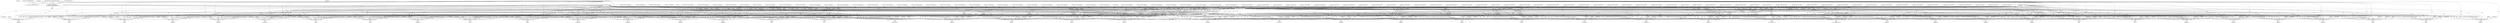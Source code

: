digraph "0_libming_2be22fcf56a223dafe8de0e8a20fe20e8bbdb0b9@array" {
"1000116" [label="(Call,actionName(actions[n].SWF_ACTIONRECORD.ActionCode))"];
"1000105" [label="(Call,fprintf(stderr,\"%d:\tACTION[%3.3d]: %s\n\",\n \t        actions[n].SWF_ACTIONRECORD.Offset, n, \n \t        actionName(actions[n].SWF_ACTIONRECORD.ActionCode)))"];
"1000125" [label="(Call,OpCode(actions, n, maxn))"];
"1000143" [label="(Call,decompileGOTOFRAME(n, actions, maxn,1))"];
"1000142" [label="(Return,return decompileGOTOFRAME(n, actions, maxn,1);)"];
"1000150" [label="(Call,decompileGOTOFRAME(n, actions, maxn,0))"];
"1000149" [label="(Return,return decompileGOTOFRAME(n, actions, maxn,0);)"];
"1000157" [label="(Call,decompileGOTOFRAME2(n, actions, maxn))"];
"1000156" [label="(Return,return decompileGOTOFRAME2(n, actions, maxn);)"];
"1000210" [label="(Call,decompileSETPROPERTY(n, actions, maxn))"];
"1000217" [label="(Call,decompileGETPROPERTY(n, actions, maxn))"];
"1000225" [label="(Call,decompileGETTIME(n, actions, maxn))"];
"1000224" [label="(Return,return decompileGETTIME(n, actions, maxn);)"];
"1000230" [label="(Call,decompileTRACE(n, actions, maxn))"];
"1000237" [label="(Call,decompileCALLFRAME(n, actions, maxn))"];
"1000244" [label="(Call,decompileEXTENDS(n, actions, maxn))"];
"1000251" [label="(Call,decompileINITOBJECT(n, actions, maxn))"];
"1000258" [label="(Call,decompileNEWOBJECT(n, actions, maxn))"];
"1000265" [label="(Call,decompileNEWMETHOD(n, actions, maxn))"];
"1000272" [label="(Call,decompileGETMEMBER(n, actions, maxn))"];
"1000279" [label="(Call,decompileSETMEMBER(n, actions, maxn))"];
"1000286" [label="(Call,decompileGETVARIABLE(n, actions, maxn))"];
"1000293" [label="(Call,decompileSETVARIABLE(n, actions, maxn, 0))"];
"1000301" [label="(Call,decompileSETVARIABLE(n, actions, maxn, 1))"];
"1000309" [label="(Call,decompileDEFINELOCAL2(n, actions, maxn))"];
"1000317" [label="(Call,decompileINCR_DECR(n, actions, maxn, 0))"];
"1000316" [label="(Return,return decompileINCR_DECR(n, actions, maxn, 0);)"];
"1000324" [label="(Call,decompileINCR_DECR(n, actions, maxn,1))"];
"1000323" [label="(Return,return decompileINCR_DECR(n, actions, maxn,1);)"];
"1000330" [label="(Call,decompileSTOREREGISTER(n, actions, maxn))"];
"1000338" [label="(Call,decompileJUMP(n, actions, maxn))"];
"1000337" [label="(Return,return decompileJUMP(n, actions, maxn);)"];
"1000343" [label="(Call,decompileRETURN(n, actions, maxn))"];
"1000351" [label="(Call,decompileLogicalNot(n, actions, maxn))"];
"1000350" [label="(Return,return decompileLogicalNot(n, actions, maxn);)"];
"1000357" [label="(Call,decompileIF(n, actions, maxn))"];
"1000356" [label="(Return,return decompileIF(n, actions, maxn);)"];
"1000362" [label="(Call,decompileWITH(n, actions, maxn))"];
"1000370" [label="(Call,decompileENUMERATE(n, actions, maxn, 0))"];
"1000369" [label="(Return,return decompileENUMERATE(n, actions, maxn, 0);)"];
"1000377" [label="(Call,decompileENUMERATE(n, actions, maxn,1))"];
"1000376" [label="(Return,return decompileENUMERATE(n, actions, maxn,1);)"];
"1000384" [label="(Call,decompileINITARRAY(n, actions, maxn))"];
"1000383" [label="(Return,return decompileINITARRAY(n, actions, maxn);)"];
"1000390" [label="(Call,decompileDEFINEFUNCTION(n, actions, maxn,0))"];
"1000389" [label="(Return,return decompileDEFINEFUNCTION(n, actions, maxn,0);)"];
"1000397" [label="(Call,decompileDEFINEFUNCTION(n, actions, maxn,1))"];
"1000396" [label="(Return,return decompileDEFINEFUNCTION(n, actions, maxn,1);)"];
"1000404" [label="(Call,decompileCALLFUNCTION(n, actions, maxn))"];
"1000403" [label="(Return,return decompileCALLFUNCTION(n, actions, maxn);)"];
"1000410" [label="(Call,decompileCALLMETHOD(n, actions, maxn))"];
"1000409" [label="(Return,return decompileCALLMETHOD(n, actions, maxn);)"];
"1000438" [label="(Call,decompileArithmeticOp(n, actions, maxn))"];
"1000437" [label="(Return,return decompileArithmeticOp(n, actions, maxn);)"];
"1000448" [label="(Call,decompileSTARTDRAG(n, actions, maxn))"];
"1000447" [label="(Return,return decompileSTARTDRAG(n, actions, maxn);)"];
"1000454" [label="(Call,decompileDELETE(n, actions, maxn,0))"];
"1000453" [label="(Return,return decompileDELETE(n, actions, maxn,0);)"];
"1000461" [label="(Call,decompileDELETE(n, actions, maxn,1))"];
"1000460" [label="(Return,return decompileDELETE(n, actions, maxn,1);)"];
"1000468" [label="(Call,decompileSingleArgBuiltInFunctionCall(n, actions, maxn,\"targetPath\"))"];
"1000467" [label="(Return,return decompileSingleArgBuiltInFunctionCall(n, actions, maxn,\"targetPath\");)"];
"1000475" [label="(Call,decompileSingleArgBuiltInFunctionCall(n, actions, maxn,\"typeof\"))"];
"1000474" [label="(Return,return decompileSingleArgBuiltInFunctionCall(n, actions, maxn,\"typeof\");)"];
"1000482" [label="(Call,decompileSingleArgBuiltInFunctionCall(n, actions, maxn,\"ord\"))"];
"1000481" [label="(Return,return decompileSingleArgBuiltInFunctionCall(n, actions, maxn,\"ord\");)"];
"1000489" [label="(Call,decompileSingleArgBuiltInFunctionCall(n, actions, maxn,\"chr\"))"];
"1000488" [label="(Return,return decompileSingleArgBuiltInFunctionCall(n, actions, maxn,\"chr\");)"];
"1000496" [label="(Call,decompileSingleArgBuiltInFunctionCall(n, actions, maxn,\"int\"))"];
"1000495" [label="(Return,return decompileSingleArgBuiltInFunctionCall(n, actions, maxn,\"int\");)"];
"1000503" [label="(Call,decompileSingleArgBuiltInFunctionCall(n, actions, maxn,\"String\"))"];
"1000502" [label="(Return,return decompileSingleArgBuiltInFunctionCall(n, actions, maxn,\"String\");)"];
"1000510" [label="(Call,decompileSingleArgBuiltInFunctionCall(n, actions, maxn,\"Number\"))"];
"1000509" [label="(Return,return decompileSingleArgBuiltInFunctionCall(n, actions, maxn,\"Number\");)"];
"1000517" [label="(Call,decompileSingleArgBuiltInFunctionCall(n, actions, maxn,\"random\"))"];
"1000516" [label="(Return,return decompileSingleArgBuiltInFunctionCall(n, actions, maxn,\"random\");)"];
"1000524" [label="(Call,decompileSingleArgBuiltInFunctionCall(n, actions, maxn,\"length\"))"];
"1000523" [label="(Return,return decompileSingleArgBuiltInFunctionCall(n, actions, maxn,\"length\");)"];
"1000531" [label="(Call,decompile_Null_ArgBuiltInFunctionCall(n, actions, maxn,\"play\"))"];
"1000530" [label="(Return,return decompile_Null_ArgBuiltInFunctionCall(n, actions, maxn,\"play\");)"];
"1000538" [label="(Call,decompile_Null_ArgBuiltInFunctionCall(n, actions, maxn,\"stop\"))"];
"1000537" [label="(Return,return decompile_Null_ArgBuiltInFunctionCall(n, actions, maxn,\"stop\");)"];
"1000545" [label="(Call,decompile_Null_ArgBuiltInFunctionCall(n, actions, maxn,\"nextFrame\"))"];
"1000544" [label="(Return,return decompile_Null_ArgBuiltInFunctionCall(n, actions, maxn,\"nextFrame\");)"];
"1000552" [label="(Call,decompile_Null_ArgBuiltInFunctionCall(n, actions, maxn,\"prevFrame\"))"];
"1000551" [label="(Return,return decompile_Null_ArgBuiltInFunctionCall(n, actions, maxn,\"prevFrame\");)"];
"1000559" [label="(Call,decompile_Null_ArgBuiltInFunctionCall(n, actions, maxn,\"stopDrag\"))"];
"1000558" [label="(Return,return decompile_Null_ArgBuiltInFunctionCall(n, actions, maxn,\"stopDrag\");)"];
"1000566" [label="(Call,decompile_Null_ArgBuiltInFunctionCall(n, actions, maxn,\"stopAllSounds\"))"];
"1000565" [label="(Return,return decompile_Null_ArgBuiltInFunctionCall(n, actions, maxn,\"stopAllSounds\");)"];
"1000573" [label="(Call,decompile_Null_ArgBuiltInFunctionCall(n, actions, maxn,\"toggleHighQuality\"))"];
"1000572" [label="(Return,return decompile_Null_ArgBuiltInFunctionCall(n, actions, maxn,\"toggleHighQuality\");)"];
"1000581" [label="(Call,decompileSUBSTRING(n, actions, maxn))"];
"1000580" [label="(Return,return decompileSUBSTRING(n, actions, maxn);)"];
"1000587" [label="(Call,decompileSTRINGCONCAT(n, actions, maxn))"];
"1000586" [label="(Return,return decompileSTRINGCONCAT(n, actions, maxn);)"];
"1000593" [label="(Call,decompileREMOVECLIP(n, actions, maxn))"];
"1000592" [label="(Return,return decompileREMOVECLIP(n, actions, maxn);)"];
"1000599" [label="(Call,decompileDUPLICATECLIP(n, actions, maxn))"];
"1000598" [label="(Return,return decompileDUPLICATECLIP(n, actions, maxn);)"];
"1000605" [label="(Call,decompileSETTARGET(n, actions, maxn,0))"];
"1000604" [label="(Return,return decompileSETTARGET(n, actions, maxn,0);)"];
"1000612" [label="(Call,decompileSETTARGET(n, actions, maxn,1))"];
"1000611" [label="(Return,return decompileSETTARGET(n, actions, maxn,1);)"];
"1000619" [label="(Call,decompileIMPLEMENTS(n, actions, maxn))"];
"1000618" [label="(Return,return decompileIMPLEMENTS(n, actions, maxn);)"];
"1000625" [label="(Call,decompileCAST(n, actions, maxn))"];
"1000624" [label="(Return,return decompileCAST(n, actions, maxn);)"];
"1000631" [label="(Call,decompileTHROW(n, actions, maxn))"];
"1000630" [label="(Return,return decompileTHROW(n, actions, maxn);)"];
"1000637" [label="(Call,decompileTRY(n, actions, maxn))"];
"1000636" [label="(Return,return decompileTRY(n, actions, maxn);)"];
"1000642" [label="(Call,outputSWF_ACTION(n,&actions[n]))"];
"1000227" [label="(Identifier,actions)"];
"1000133" [label="(JumpTarget,case SWFACTION_CONSTANTPOOL:)"];
"1000465" [label="(Literal,1)"];
"1000124" [label="(ControlStructure,switch(OpCode(actions, n, maxn)))"];
"1000629" [label="(JumpTarget,case SWFACTION_THROW:)"];
"1000438" [label="(Call,decompileArithmeticOp(n, actions, maxn))"];
"1000359" [label="(Identifier,actions)"];
"1000279" [label="(Call,decompileSETMEMBER(n, actions, maxn))"];
"1000597" [label="(JumpTarget,case SWFACTION_DUPLICATECLIP:)"];
"1000367" [label="(Literal,0)"];
"1000458" [label="(Literal,0)"];
"1000386" [label="(Identifier,actions)"];
"1000335" [label="(Literal,0)"];
"1000604" [label="(Return,return decompileSETTARGET(n, actions, maxn,0);)"];
"1000442" [label="(JumpTarget,case SWFACTION_POP:)"];
"1000127" [label="(Identifier,n)"];
"1000510" [label="(Call,decompileSingleArgBuiltInFunctionCall(n, actions, maxn,\"Number\"))"];
"1000472" [label="(Literal,\"targetPath\")"];
"1000302" [label="(Identifier,n)"];
"1000375" [label="(JumpTarget,case SWFACTION_ENUMERATE2 :)"];
"1000548" [label="(Identifier,maxn)"];
"1000405" [label="(Identifier,n)"];
"1000497" [label="(Identifier,n)"];
"1000456" [label="(Identifier,actions)"];
"1000325" [label="(Identifier,n)"];
"1000470" [label="(Identifier,actions)"];
"1000426" [label="(JumpTarget,case SWFACTION_BITWISEXOR:)"];
"1000594" [label="(Identifier,n)"];
"1000339" [label="(Identifier,n)"];
"1000628" [label="(Identifier,maxn)"];
"1000460" [label="(Return,return decompileDELETE(n, actions, maxn,1);)"];
"1000361" [label="(JumpTarget,case SWFACTION_WITH:)"];
"1000299" [label="(Literal,0)"];
"1000526" [label="(Identifier,actions)"];
"1000592" [label="(Return,return decompileREMOVECLIP(n, actions, maxn);)"];
"1000253" [label="(Identifier,actions)"];
"1000115" [label="(Identifier,n)"];
"1000625" [label="(Call,decompileCAST(n, actions, maxn))"];
"1000433" [label="(JumpTarget,case SWFACTION_LESSTHAN:)"];
"1000429" [label="(JumpTarget,case SWFACTION_LESS2:)"];
"1000105" [label="(Call,fprintf(stderr,\"%d:\tACTION[%3.3d]: %s\n\",\n \t        actions[n].SWF_ACTIONRECORD.Offset, n, \n \t        actionName(actions[n].SWF_ACTIONRECORD.ActionCode)))"];
"1000485" [label="(Identifier,maxn)"];
"1000345" [label="(Identifier,actions)"];
"1000259" [label="(Identifier,n)"];
"1000577" [label="(Literal,\"toggleHighQuality\")"];
"1000387" [label="(Identifier,maxn)"];
"1000326" [label="(Identifier,actions)"];
"1000242" [label="(Literal,0)"];
"1000228" [label="(Identifier,maxn)"];
"1000635" [label="(JumpTarget,case SWFACTION_TRY:)"];
"1000412" [label="(Identifier,actions)"];
"1000396" [label="(Return,return decompileDEFINEFUNCTION(n, actions, maxn,1);)"];
"1000549" [label="(Literal,\"nextFrame\")"];
"1000459" [label="(JumpTarget,case SWFACTION_DELETE2:)"];
"1000532" [label="(Identifier,n)"];
"1000455" [label="(Identifier,n)"];
"1000488" [label="(Return,return decompileSingleArgBuiltInFunctionCall(n, actions, maxn,\"chr\");)"];
"1000636" [label="(Return,return decompileTRY(n, actions, maxn);)"];
"1000627" [label="(Identifier,actions)"];
"1000435" [label="(JumpTarget,case SWFACTION_STRINGCOMPARE:)"];
"1000342" [label="(JumpTarget,case SWFACTION_RETURN:)"];
"1000377" [label="(Call,decompileENUMERATE(n, actions, maxn,1))"];
"1000315" [label="(JumpTarget,case SWFACTION_DECREMENT:)"];
"1000266" [label="(Identifier,n)"];
"1000344" [label="(Identifier,n)"];
"1000531" [label="(Call,decompile_Null_ArgBuiltInFunctionCall(n, actions, maxn,\"play\"))"];
"1000108" [label="(Call,actions[n].SWF_ACTIONRECORD.Offset)"];
"1000407" [label="(Identifier,maxn)"];
"1000494" [label="(JumpTarget,case SWFACTION_INT:)"];
"1000490" [label="(Identifier,n)"];
"1000158" [label="(Identifier,n)"];
"1000346" [label="(Identifier,maxn)"];
"1000502" [label="(Return,return decompileSingleArgBuiltInFunctionCall(n, actions, maxn,\"String\");)"];
"1000607" [label="(Identifier,actions)"];
"1000538" [label="(Call,decompile_Null_ArgBuiltInFunctionCall(n, actions, maxn,\"stop\"))"];
"1000293" [label="(Call,decompileSETVARIABLE(n, actions, maxn, 0))"];
"1000617" [label="(JumpTarget,case SWFACTION_IMPLEMENTSOP:)"];
"1000467" [label="(Return,return decompileSingleArgBuiltInFunctionCall(n, actions, maxn,\"targetPath\");)"];
"1000394" [label="(Literal,0)"];
"1000193" [label="(JumpTarget,case SWFACTION_PUSHDUP:)"];
"1000471" [label="(Identifier,maxn)"];
"1000414" [label="(JumpTarget,case SWFACTION_INSTANCEOF:)"];
"1000378" [label="(Identifier,n)"];
"1000599" [label="(Call,decompileDUPLICATECLIP(n, actions, maxn))"];
"1000598" [label="(Return,return decompileDUPLICATECLIP(n, actions, maxn);)"];
"1000321" [label="(Literal,0)"];
"1000454" [label="(Call,decompileDELETE(n, actions, maxn,0))"];
"1000218" [label="(Identifier,n)"];
"1000469" [label="(Identifier,n)"];
"1000210" [label="(Call,decompileSETPROPERTY(n, actions, maxn))"];
"1000354" [label="(Identifier,maxn)"];
"1000622" [label="(Identifier,maxn)"];
"1000145" [label="(Identifier,actions)"];
"1000311" [label="(Identifier,actions)"];
"1000618" [label="(Return,return decompileIMPLEMENTS(n, actions, maxn);)"];
"1000397" [label="(Call,decompileDEFINEFUNCTION(n, actions, maxn,1))"];
"1000236" [label="(JumpTarget,case SWFACTION_CALLFRAME:)"];
"1000501" [label="(JumpTarget,case SWFACTION_TOSTRING:)"];
"1000106" [label="(Identifier,stderr)"];
"1000528" [label="(Literal,\"length\")"];
"1000616" [label="(Literal,1)"];
"1000425" [label="(JumpTarget,case SWFACTION_BITWISEOR:)"];
"1000556" [label="(Literal,\"prevFrame\")"];
"1000243" [label="(JumpTarget,case SWFACTION_EXTENDS:)"];
"1000317" [label="(Call,decompileINCR_DECR(n, actions, maxn, 0))"];
"1000353" [label="(Identifier,actions)"];
"1000462" [label="(Identifier,n)"];
"1000533" [label="(Identifier,actions)"];
"1000224" [label="(Return,return decompileGETTIME(n, actions, maxn);)"];
"1000576" [label="(Identifier,maxn)"];
"1000400" [label="(Identifier,maxn)"];
"1000275" [label="(Identifier,maxn)"];
"1000491" [label="(Identifier,actions)"];
"1000523" [label="(Return,return decompileSingleArgBuiltInFunctionCall(n, actions, maxn,\"length\");)"];
"1000420" [label="(JumpTarget,case SWFACTION_SUBTRACT:)"];
"1000463" [label="(Identifier,actions)"];
"1000406" [label="(Identifier,actions)"];
"1000642" [label="(Call,outputSWF_ACTION(n,&actions[n]))"];
"1000484" [label="(Identifier,actions)"];
"1000552" [label="(Call,decompile_Null_ArgBuiltInFunctionCall(n, actions, maxn,\"prevFrame\"))"];
"1000257" [label="(JumpTarget,case SWFACTION_NEWOBJECT:)"];
"1000357" [label="(Call,decompileIF(n, actions, maxn))"];
"1000567" [label="(Identifier,n)"];
"1000250" [label="(JumpTarget,case SWFACTION_INITOBJECT:)"];
"1000272" [label="(Call,decompileGETMEMBER(n, actions, maxn))"];
"1000129" [label="(Block,)"];
"1000301" [label="(Call,decompileSETVARIABLE(n, actions, maxn, 1))"];
"1000473" [label="(JumpTarget,case SWFACTION_TYPEOF:)"];
"1000519" [label="(Identifier,actions)"];
"1000624" [label="(Return,return decompileCAST(n, actions, maxn);)"];
"1000362" [label="(Call,decompileWITH(n, actions, maxn))"];
"1000434" [label="(JumpTarget,case SWFACTION_STRINGEQ:)"];
"1000612" [label="(Call,decompileSETTARGET(n, actions, maxn,1))"];
"1000246" [label="(Identifier,actions)"];
"1000404" [label="(Call,decompileCALLFUNCTION(n, actions, maxn))"];
"1000322" [label="(JumpTarget,case SWFACTION_INCREMENT:)"];
"1000570" [label="(Literal,\"stopAllSounds\")"];
"1000116" [label="(Call,actionName(actions[n].SWF_ACTIONRECORD.ActionCode))"];
"1000258" [label="(Call,decompileNEWOBJECT(n, actions, maxn))"];
"1000520" [label="(Identifier,maxn)"];
"1000330" [label="(Call,decompileSTOREREGISTER(n, actions, maxn))"];
"1000496" [label="(Call,decompileSingleArgBuiltInFunctionCall(n, actions, maxn,\"int\"))"];
"1000541" [label="(Identifier,maxn)"];
"1000517" [label="(Call,decompileSingleArgBuiltInFunctionCall(n, actions, maxn,\"random\"))"];
"1000542" [label="(Literal,\"stop\")"];
"1000261" [label="(Identifier,maxn)"];
"1000537" [label="(Return,return decompile_Null_ArgBuiltInFunctionCall(n, actions, maxn,\"stop\");)"];
"1000157" [label="(Call,decompileGOTOFRAME2(n, actions, maxn))"];
"1000415" [label="(JumpTarget,case SWFACTION_SHIFTLEFT:)"];
"1000550" [label="(JumpTarget,case SWFACTION_PREVFRAME:)"];
"1000144" [label="(Identifier,n)"];
"1000588" [label="(Identifier,n)"];
"1000117" [label="(Call,actions[n].SWF_ACTIONRECORD.ActionCode)"];
"1000107" [label="(Literal,\"%d:\tACTION[%3.3d]: %s\n\")"];
"1000384" [label="(Call,decompileINITARRAY(n, actions, maxn))"];
"1000235" [label="(Literal,0)"];
"1000284" [label="(Literal,0)"];
"1000352" [label="(Identifier,n)"];
"1000282" [label="(Identifier,maxn)"];
"1000148" [label="(JumpTarget,case SWFACTION_GOTOFRAME:)"];
"1000102" [label="(MethodParameterIn,SWF_ACTION *actions)"];
"1000153" [label="(Identifier,maxn)"];
"1000530" [label="(Return,return decompile_Null_ArgBuiltInFunctionCall(n, actions, maxn,\"play\");)"];
"1000303" [label="(Identifier,actions)"];
"1000232" [label="(Identifier,actions)"];
"1000543" [label="(JumpTarget,case SWFACTION_NEXTFRAME:)"];
"1000561" [label="(Identifier,actions)"];
"1000448" [label="(Call,decompileSTARTDRAG(n, actions, maxn))"];
"1000427" [label="(JumpTarget,case SWFACTION_EQUAL:)"];
"1000634" [label="(Identifier,maxn)"];
"1000451" [label="(Identifier,maxn)"];
"1000104" [label="(Block,)"];
"1000169" [label="(JumpTarget,case SWFACTION_GETURL2:)"];
"1000143" [label="(Call,decompileGOTOFRAME(n, actions, maxn,1))"];
"1000440" [label="(Identifier,actions)"];
"1000613" [label="(Identifier,n)"];
"1000254" [label="(Identifier,maxn)"];
"1000535" [label="(Literal,\"play\")"];
"1000291" [label="(Literal,0)"];
"1000499" [label="(Identifier,maxn)"];
"1000641" [label="(JumpTarget,default:)"];
"1000558" [label="(Return,return decompile_Null_ArgBuiltInFunctionCall(n, actions, maxn,\"stopDrag\");)"];
"1000383" [label="(Return,return decompileINITARRAY(n, actions, maxn);)"];
"1000155" [label="(JumpTarget,case SWFACTION_GOTOFRAME2:)"];
"1000569" [label="(Identifier,maxn)"];
"1000557" [label="(JumpTarget,case SWFACTION_ENDDRAG:)"];
"1000142" [label="(Return,return decompileGOTOFRAME(n, actions, maxn,1);)"];
"1000644" [label="(Call,&actions[n])"];
"1000489" [label="(Call,decompileSingleArgBuiltInFunctionCall(n, actions, maxn,\"chr\"))"];
"1000211" [label="(Identifier,n)"];
"1000126" [label="(Identifier,actions)"];
"1000587" [label="(Call,decompileSTRINGCONCAT(n, actions, maxn))"];
"1000468" [label="(Call,decompileSingleArgBuiltInFunctionCall(n, actions, maxn,\"targetPath\"))"];
"1000318" [label="(Identifier,n)"];
"1000363" [label="(Identifier,n)"];
"1000614" [label="(Identifier,actions)"];
"1000146" [label="(Identifier,maxn)"];
"1000351" [label="(Call,decompileLogicalNot(n, actions, maxn))"];
"1000546" [label="(Identifier,n)"];
"1000516" [label="(Return,return decompileSingleArgBuiltInFunctionCall(n, actions, maxn,\"random\");)"];
"1000271" [label="(JumpTarget,case SWFACTION_GETMEMBER:)"];
"1000223" [label="(JumpTarget,case SWFACTION_GETTIME:)"];
"1000401" [label="(Literal,1)"];
"1000147" [label="(Literal,1)"];
"1000563" [label="(Literal,\"stopDrag\")"];
"1000562" [label="(Identifier,maxn)"];
"1000591" [label="(JumpTarget,case SWFACTION_REMOVECLIP:)"];
"1000512" [label="(Identifier,actions)"];
"1000338" [label="(Call,decompileJUMP(n, actions, maxn))"];
"1000464" [label="(Identifier,maxn)"];
"1000580" [label="(Return,return decompileSUBSTRING(n, actions, maxn);)"];
"1000156" [label="(Return,return decompileGOTOFRAME2(n, actions, maxn);)"];
"1000239" [label="(Identifier,actions)"];
"1000477" [label="(Identifier,actions)"];
"1000575" [label="(Identifier,actions)"];
"1000589" [label="(Identifier,actions)"];
"1000584" [label="(Identifier,maxn)"];
"1000389" [label="(Return,return decompileDEFINEFUNCTION(n, actions, maxn,0);)"];
"1000608" [label="(Identifier,maxn)"];
"1000581" [label="(Call,decompileSUBSTRING(n, actions, maxn))"];
"1000390" [label="(Call,decompileDEFINEFUNCTION(n, actions, maxn,0))"];
"1000296" [label="(Identifier,maxn)"];
"1000508" [label="(JumpTarget,case SWFACTION_TONUMBER:)"];
"1000251" [label="(Call,decompileINITOBJECT(n, actions, maxn))"];
"1000256" [label="(Literal,0)"];
"1000408" [label="(JumpTarget,case SWFACTION_CALLMETHOD:)"];
"1000402" [label="(JumpTarget,case SWFACTION_CALLFUNCTION:)"];
"1000559" [label="(Call,decompile_Null_ArgBuiltInFunctionCall(n, actions, maxn,\"stopDrag\"))"];
"1000566" [label="(Call,decompile_Null_ArgBuiltInFunctionCall(n, actions, maxn,\"stopAllSounds\"))"];
"1000249" [label="(Literal,0)"];
"1000466" [label="(JumpTarget,case SWFACTION_TARGETPATH:)"];
"1000413" [label="(Identifier,maxn)"];
"1000215" [label="(Literal,0)"];
"1000331" [label="(Identifier,n)"];
"1000551" [label="(Return,return decompile_Null_ArgBuiltInFunctionCall(n, actions, maxn,\"prevFrame\");)"];
"1000340" [label="(Identifier,actions)"];
"1000631" [label="(Call,decompileTHROW(n, actions, maxn))"];
"1000504" [label="(Identifier,n)"];
"1000398" [label="(Identifier,n)"];
"1000307" [label="(Literal,0)"];
"1000637" [label="(Call,decompileTRY(n, actions, maxn))"];
"1000481" [label="(Return,return decompileSingleArgBuiltInFunctionCall(n, actions, maxn,\"ord\");)"];
"1000403" [label="(Return,return decompileCALLFUNCTION(n, actions, maxn);)"];
"1000274" [label="(Identifier,actions)"];
"1000310" [label="(Identifier,n)"];
"1000527" [label="(Identifier,maxn)"];
"1000388" [label="(JumpTarget,case SWFACTION_DEFINEFUNCTION:)"];
"1000226" [label="(Identifier,n)"];
"1000573" [label="(Call,decompile_Null_ArgBuiltInFunctionCall(n, actions, maxn,\"toggleHighQuality\"))"];
"1000507" [label="(Literal,\"String\")"];
"1000544" [label="(Return,return decompile_Null_ArgBuiltInFunctionCall(n, actions, maxn,\"nextFrame\");)"];
"1000536" [label="(JumpTarget,case SWFACTION_STOP:)"];
"1000492" [label="(Identifier,maxn)"];
"1000630" [label="(Return,return decompileTHROW(n, actions, maxn);)"];
"1000547" [label="(Identifier,actions)"];
"1000364" [label="(Identifier,actions)"];
"1000428" [label="(JumpTarget,case SWFACTION_EQUALS2:)"];
"1000432" [label="(JumpTarget,case SWFACTION_GREATER:)"];
"1000332" [label="(Identifier,actions)"];
"1000260" [label="(Identifier,actions)"];
"1000553" [label="(Identifier,n)"];
"1000371" [label="(Identifier,n)"];
"1000268" [label="(Identifier,maxn)"];
"1000225" [label="(Call,decompileGETTIME(n, actions, maxn))"];
"1000308" [label="(JumpTarget,case SWFACTION_DEFINELOCAL2:)"];
"1000222" [label="(Literal,0)"];
"1000596" [label="(Identifier,maxn)"];
"1000336" [label="(JumpTarget,case SWFACTION_JUMP:)"];
"1000329" [label="(JumpTarget,case SWFACTION_STOREREGISTER:)"];
"1000480" [label="(JumpTarget,case SWFACTION_ORD:)"];
"1000324" [label="(Call,decompileINCR_DECR(n, actions, maxn,1))"];
"1000568" [label="(Identifier,actions)"];
"1000152" [label="(Identifier,actions)"];
"1000424" [label="(JumpTarget,case SWFACTION_BITWISEAND:)"];
"1000565" [label="(Return,return decompile_Null_ArgBuiltInFunctionCall(n, actions, maxn,\"stopAllSounds\");)"];
"1000632" [label="(Identifier,n)"];
"1000333" [label="(Identifier,maxn)"];
"1000230" [label="(Call,decompileTRACE(n, actions, maxn))"];
"1000595" [label="(Identifier,actions)"];
"1000554" [label="(Identifier,actions)"];
"1000229" [label="(JumpTarget,case SWFACTION_TRACE:)"];
"1000376" [label="(Return,return decompileENUMERATE(n, actions, maxn,1);)"];
"1000382" [label="(JumpTarget,case SWFACTION_INITARRAY:)"];
"1000437" [label="(Return,return decompileArithmeticOp(n, actions, maxn);)"];
"1000154" [label="(Literal,0)"];
"1000511" [label="(Identifier,n)"];
"1000393" [label="(Identifier,maxn)"];
"1000474" [label="(Return,return decompileSingleArgBuiltInFunctionCall(n, actions, maxn,\"typeof\");)"];
"1000643" [label="(Identifier,n)"];
"1000151" [label="(Identifier,n)"];
"1000379" [label="(Identifier,actions)"];
"1000263" [label="(Literal,0)"];
"1000161" [label="(JumpTarget,case SWFACTION_WAITFORFRAME:)"];
"1000285" [label="(JumpTarget,case SWFACTION_GETVARIABLE:)"];
"1000585" [label="(JumpTarget,case SWFACTION_STRINGCONCAT:)"];
"1000476" [label="(Identifier,n)"];
"1000411" [label="(Identifier,n)"];
"1000525" [label="(Identifier,n)"];
"1000583" [label="(Identifier,actions)"];
"1000447" [label="(Return,return decompileSTARTDRAG(n, actions, maxn);)"];
"1000521" [label="(Literal,\"random\")"];
"1000240" [label="(Identifier,maxn)"];
"1000606" [label="(Identifier,n)"];
"1000475" [label="(Call,decompileSingleArgBuiltInFunctionCall(n, actions, maxn,\"typeof\"))"];
"1000478" [label="(Identifier,maxn)"];
"1000431" [label="(JumpTarget,case SWFACTION_LOGICALOR:)"];
"1000650" [label="(MethodReturn,RET)"];
"1000518" [label="(Identifier,n)"];
"1000349" [label="(JumpTarget,case SWFACTION_LOGICALNOT:)"];
"1000479" [label="(Literal,\"typeof\")"];
"1000238" [label="(Identifier,n)"];
"1000545" [label="(Call,decompile_Null_ArgBuiltInFunctionCall(n, actions, maxn,\"nextFrame\"))"];
"1000304" [label="(Identifier,maxn)"];
"1000365" [label="(Identifier,maxn)"];
"1000495" [label="(Return,return decompileSingleArgBuiltInFunctionCall(n, actions, maxn,\"int\");)"];
"1000602" [label="(Identifier,maxn)"];
"1000320" [label="(Identifier,maxn)"];
"1000294" [label="(Identifier,n)"];
"1000288" [label="(Identifier,actions)"];
"1000529" [label="(JumpTarget,case SWFACTION_PLAY:)"];
"1000610" [label="(JumpTarget,case SWFACTION_SETTARGET2:)"];
"1000289" [label="(Identifier,maxn)"];
"1000372" [label="(Identifier,actions)"];
"1000220" [label="(Identifier,maxn)"];
"1000368" [label="(JumpTarget,case SWFACTION_ENUMERATE:)"];
"1000640" [label="(Identifier,maxn)"];
"1000453" [label="(Return,return decompileDELETE(n, actions, maxn,0);)"];
"1000328" [label="(Literal,1)"];
"1000487" [label="(JumpTarget,case SWFACTION_CHR:)"];
"1000621" [label="(Identifier,actions)"];
"1000515" [label="(JumpTarget,case SWFACTION_RANDOMNUMBER:)"];
"1000593" [label="(Call,decompileREMOVECLIP(n, actions, maxn))"];
"1000103" [label="(MethodParameterIn,int maxn)"];
"1000273" [label="(Identifier,n)"];
"1000358" [label="(Identifier,n)"];
"1000430" [label="(JumpTarget,case SWFACTION_LOGICALAND:)"];
"1000360" [label="(Identifier,maxn)"];
"1000278" [label="(JumpTarget,case SWFACTION_SETMEMBER:)"];
"1000160" [label="(Identifier,maxn)"];
"1000177" [label="(JumpTarget,case SWFACTION_GETURL:)"];
"1000385" [label="(Identifier,n)"];
"1000277" [label="(Literal,0)"];
"1000600" [label="(Identifier,n)"];
"1000252" [label="(Identifier,n)"];
"1000416" [label="(JumpTarget,case SWFACTION_SHIFTRIGHT:)"];
"1000623" [label="(JumpTarget,case SWFACTION_CASTOP:)"];
"1000264" [label="(JumpTarget,case SWFACTION_NEWMETHOD:)"];
"1000399" [label="(Identifier,actions)"];
"1000503" [label="(Call,decompileSingleArgBuiltInFunctionCall(n, actions, maxn,\"String\"))"];
"1000417" [label="(JumpTarget,case SWFACTION_SHIFTRIGHT2:)"];
"1000369" [label="(Return,return decompileENUMERATE(n, actions, maxn, 0);)"];
"1000609" [label="(Literal,0)"];
"1000615" [label="(Identifier,maxn)"];
"1000201" [label="(JumpTarget,case SWFACTION_STACKSWAP:)"];
"1000498" [label="(Identifier,actions)"];
"1000213" [label="(Identifier,maxn)"];
"1000233" [label="(Identifier,maxn)"];
"1000297" [label="(Literal,0)"];
"1000312" [label="(Identifier,maxn)"];
"1000450" [label="(Identifier,actions)"];
"1000355" [label="(JumpTarget,case SWFACTION_IF:)"];
"1000506" [label="(Identifier,maxn)"];
"1000486" [label="(Literal,\"ord\")"];
"1000316" [label="(Return,return decompileINCR_DECR(n, actions, maxn, 0);)"];
"1000270" [label="(Literal,0)"];
"1000185" [label="(JumpTarget,case SWFACTION_PUSH:)"];
"1000423" [label="(JumpTarget,case SWFACTION_MODULO:)"];
"1000209" [label="(JumpTarget,case SWFACTION_SETPROPERTY:)"];
"1000560" [label="(Identifier,n)"];
"1000649" [label="(Literal,0)"];
"1000564" [label="(JumpTarget,case SWFACTION_STOPSOUNDS:)"];
"1000265" [label="(Call,decompileNEWMETHOD(n, actions, maxn))"];
"1000524" [label="(Call,decompileSingleArgBuiltInFunctionCall(n, actions, maxn,\"length\"))"];
"1000286" [label="(Call,decompileGETVARIABLE(n, actions, maxn))"];
"1000513" [label="(Identifier,maxn)"];
"1000212" [label="(Identifier,actions)"];
"1000381" [label="(Literal,1)"];
"1000159" [label="(Identifier,actions)"];
"1000439" [label="(Identifier,n)"];
"1000505" [label="(Identifier,actions)"];
"1000418" [label="(JumpTarget,case SWFACTION_ADD:)"];
"1000217" [label="(Call,decompileGETPROPERTY(n, actions, maxn))"];
"1000327" [label="(Identifier,maxn)"];
"1000392" [label="(Identifier,actions)"];
"1000419" [label="(JumpTarget,case SWFACTION_ADD2:)"];
"1000341" [label="(Identifier,maxn)"];
"1000410" [label="(Call,decompileCALLMETHOD(n, actions, maxn))"];
"1000500" [label="(Literal,\"int\")"];
"1000571" [label="(JumpTarget,case SWFACTION_TOGGLEQUALITY:)"];
"1000555" [label="(Identifier,maxn)"];
"1000579" [label="(JumpTarget,case SWFACTION_SUBSTRING:)"];
"1000323" [label="(Return,return decompileINCR_DECR(n, actions, maxn,1);)"];
"1000446" [label="(JumpTarget,case SWFACTION_STARTDRAG:)"];
"1000245" [label="(Identifier,n)"];
"1000300" [label="(JumpTarget,case SWFACTION_DEFINELOCAL:)"];
"1000287" [label="(Identifier,n)"];
"1000350" [label="(Return,return decompileLogicalNot(n, actions, maxn);)"];
"1000305" [label="(Literal,1)"];
"1000216" [label="(JumpTarget,case SWFACTION_GETPROPERTY:)"];
"1000586" [label="(Return,return decompileSTRINGCONCAT(n, actions, maxn);)"];
"1000582" [label="(Identifier,n)"];
"1000540" [label="(Identifier,actions)"];
"1000493" [label="(Literal,\"chr\")"];
"1000452" [label="(JumpTarget,case SWFACTION_DELETE:)"];
"1000267" [label="(Identifier,actions)"];
"1000409" [label="(Return,return decompileCALLMETHOD(n, actions, maxn);)"];
"1000461" [label="(Call,decompileDELETE(n, actions, maxn,1))"];
"1000626" [label="(Identifier,n)"];
"1000141" [label="(JumpTarget,case SWFACTION_GOTOLABEL:)"];
"1000309" [label="(Call,decompileDEFINELOCAL2(n, actions, maxn))"];
"1000343" [label="(Call,decompileRETURN(n, actions, maxn))"];
"1000314" [label="(Literal,0)"];
"1000380" [label="(Identifier,maxn)"];
"1000638" [label="(Identifier,n)"];
"1000337" [label="(Return,return decompileJUMP(n, actions, maxn);)"];
"1000534" [label="(Identifier,maxn)"];
"1000292" [label="(JumpTarget,case SWFACTION_SETVARIABLE:)"];
"1000441" [label="(Identifier,maxn)"];
"1000620" [label="(Identifier,n)"];
"1000374" [label="(Literal,0)"];
"1000244" [label="(Call,decompileEXTENDS(n, actions, maxn))"];
"1000619" [label="(Call,decompileIMPLEMENTS(n, actions, maxn))"];
"1000639" [label="(Identifier,actions)"];
"1000101" [label="(MethodParameterIn,int n)"];
"1000522" [label="(JumpTarget,case SWFACTION_STRINGLENGTH:)"];
"1000483" [label="(Identifier,n)"];
"1000149" [label="(Return,return decompileGOTOFRAME(n, actions, maxn,0);)"];
"1000539" [label="(Identifier,n)"];
"1000633" [label="(Identifier,actions)"];
"1000574" [label="(Identifier,n)"];
"1000572" [label="(Return,return decompile_Null_ArgBuiltInFunctionCall(n, actions, maxn,\"toggleHighQuality\");)"];
"1000449" [label="(Identifier,n)"];
"1000590" [label="(Identifier,maxn)"];
"1000391" [label="(Identifier,n)"];
"1000603" [label="(JumpTarget,case SWFACTION_SETTARGET:)"];
"1000605" [label="(Call,decompileSETTARGET(n, actions, maxn,0))"];
"1000280" [label="(Identifier,n)"];
"1000128" [label="(Identifier,maxn)"];
"1000348" [label="(Literal,0)"];
"1000150" [label="(Call,decompileGOTOFRAME(n, actions, maxn,0))"];
"1000436" [label="(JumpTarget,case SWFACTION_STRICTEQUALS:)"];
"1000509" [label="(Return,return decompileSingleArgBuiltInFunctionCall(n, actions, maxn,\"Number\");)"];
"1000295" [label="(Identifier,actions)"];
"1000125" [label="(Call,OpCode(actions, n, maxn))"];
"1000247" [label="(Identifier,maxn)"];
"1000578" [label="(JumpTarget,case SWFACTION_MBSUBSTRING:)"];
"1000514" [label="(Literal,\"Number\")"];
"1000219" [label="(Identifier,actions)"];
"1000395" [label="(JumpTarget,case SWFACTION_DEFINEFUNCTION2:)"];
"1000457" [label="(Identifier,maxn)"];
"1000130" [label="(JumpTarget,case SWFACTION_END:)"];
"1000281" [label="(Identifier,actions)"];
"1000601" [label="(Identifier,actions)"];
"1000611" [label="(Return,return decompileSETTARGET(n, actions, maxn,1);)"];
"1000370" [label="(Call,decompileENUMERATE(n, actions, maxn, 0))"];
"1000356" [label="(Return,return decompileIF(n, actions, maxn);)"];
"1000231" [label="(Identifier,n)"];
"1000373" [label="(Identifier,maxn)"];
"1000237" [label="(Call,decompileCALLFRAME(n, actions, maxn))"];
"1000319" [label="(Identifier,actions)"];
"1000482" [label="(Call,decompileSingleArgBuiltInFunctionCall(n, actions, maxn,\"ord\"))"];
"1000421" [label="(JumpTarget,case SWFACTION_MULTIPLY:)"];
"1000422" [label="(JumpTarget,case SWFACTION_DIVIDE:)"];
"1000116" -> "1000105"  [label="AST: "];
"1000116" -> "1000117"  [label="CFG: "];
"1000117" -> "1000116"  [label="AST: "];
"1000105" -> "1000116"  [label="CFG: "];
"1000116" -> "1000650"  [label="DDG: "];
"1000116" -> "1000105"  [label="DDG: "];
"1000105" -> "1000104"  [label="AST: "];
"1000106" -> "1000105"  [label="AST: "];
"1000107" -> "1000105"  [label="AST: "];
"1000108" -> "1000105"  [label="AST: "];
"1000115" -> "1000105"  [label="AST: "];
"1000126" -> "1000105"  [label="CFG: "];
"1000105" -> "1000650"  [label="DDG: "];
"1000105" -> "1000650"  [label="DDG: "];
"1000105" -> "1000650"  [label="DDG: "];
"1000105" -> "1000650"  [label="DDG: "];
"1000101" -> "1000105"  [label="DDG: "];
"1000105" -> "1000125"  [label="DDG: "];
"1000125" -> "1000124"  [label="AST: "];
"1000125" -> "1000128"  [label="CFG: "];
"1000126" -> "1000125"  [label="AST: "];
"1000127" -> "1000125"  [label="AST: "];
"1000128" -> "1000125"  [label="AST: "];
"1000130" -> "1000125"  [label="CFG: "];
"1000133" -> "1000125"  [label="CFG: "];
"1000141" -> "1000125"  [label="CFG: "];
"1000148" -> "1000125"  [label="CFG: "];
"1000155" -> "1000125"  [label="CFG: "];
"1000161" -> "1000125"  [label="CFG: "];
"1000169" -> "1000125"  [label="CFG: "];
"1000177" -> "1000125"  [label="CFG: "];
"1000185" -> "1000125"  [label="CFG: "];
"1000193" -> "1000125"  [label="CFG: "];
"1000201" -> "1000125"  [label="CFG: "];
"1000209" -> "1000125"  [label="CFG: "];
"1000216" -> "1000125"  [label="CFG: "];
"1000223" -> "1000125"  [label="CFG: "];
"1000229" -> "1000125"  [label="CFG: "];
"1000236" -> "1000125"  [label="CFG: "];
"1000243" -> "1000125"  [label="CFG: "];
"1000250" -> "1000125"  [label="CFG: "];
"1000257" -> "1000125"  [label="CFG: "];
"1000264" -> "1000125"  [label="CFG: "];
"1000271" -> "1000125"  [label="CFG: "];
"1000278" -> "1000125"  [label="CFG: "];
"1000285" -> "1000125"  [label="CFG: "];
"1000292" -> "1000125"  [label="CFG: "];
"1000300" -> "1000125"  [label="CFG: "];
"1000308" -> "1000125"  [label="CFG: "];
"1000315" -> "1000125"  [label="CFG: "];
"1000322" -> "1000125"  [label="CFG: "];
"1000329" -> "1000125"  [label="CFG: "];
"1000336" -> "1000125"  [label="CFG: "];
"1000342" -> "1000125"  [label="CFG: "];
"1000349" -> "1000125"  [label="CFG: "];
"1000355" -> "1000125"  [label="CFG: "];
"1000361" -> "1000125"  [label="CFG: "];
"1000368" -> "1000125"  [label="CFG: "];
"1000375" -> "1000125"  [label="CFG: "];
"1000382" -> "1000125"  [label="CFG: "];
"1000388" -> "1000125"  [label="CFG: "];
"1000395" -> "1000125"  [label="CFG: "];
"1000402" -> "1000125"  [label="CFG: "];
"1000408" -> "1000125"  [label="CFG: "];
"1000414" -> "1000125"  [label="CFG: "];
"1000415" -> "1000125"  [label="CFG: "];
"1000416" -> "1000125"  [label="CFG: "];
"1000417" -> "1000125"  [label="CFG: "];
"1000418" -> "1000125"  [label="CFG: "];
"1000419" -> "1000125"  [label="CFG: "];
"1000420" -> "1000125"  [label="CFG: "];
"1000421" -> "1000125"  [label="CFG: "];
"1000422" -> "1000125"  [label="CFG: "];
"1000423" -> "1000125"  [label="CFG: "];
"1000424" -> "1000125"  [label="CFG: "];
"1000425" -> "1000125"  [label="CFG: "];
"1000426" -> "1000125"  [label="CFG: "];
"1000427" -> "1000125"  [label="CFG: "];
"1000428" -> "1000125"  [label="CFG: "];
"1000429" -> "1000125"  [label="CFG: "];
"1000430" -> "1000125"  [label="CFG: "];
"1000431" -> "1000125"  [label="CFG: "];
"1000432" -> "1000125"  [label="CFG: "];
"1000433" -> "1000125"  [label="CFG: "];
"1000434" -> "1000125"  [label="CFG: "];
"1000435" -> "1000125"  [label="CFG: "];
"1000436" -> "1000125"  [label="CFG: "];
"1000442" -> "1000125"  [label="CFG: "];
"1000446" -> "1000125"  [label="CFG: "];
"1000452" -> "1000125"  [label="CFG: "];
"1000459" -> "1000125"  [label="CFG: "];
"1000466" -> "1000125"  [label="CFG: "];
"1000473" -> "1000125"  [label="CFG: "];
"1000480" -> "1000125"  [label="CFG: "];
"1000487" -> "1000125"  [label="CFG: "];
"1000494" -> "1000125"  [label="CFG: "];
"1000501" -> "1000125"  [label="CFG: "];
"1000508" -> "1000125"  [label="CFG: "];
"1000515" -> "1000125"  [label="CFG: "];
"1000522" -> "1000125"  [label="CFG: "];
"1000529" -> "1000125"  [label="CFG: "];
"1000536" -> "1000125"  [label="CFG: "];
"1000543" -> "1000125"  [label="CFG: "];
"1000550" -> "1000125"  [label="CFG: "];
"1000557" -> "1000125"  [label="CFG: "];
"1000564" -> "1000125"  [label="CFG: "];
"1000571" -> "1000125"  [label="CFG: "];
"1000578" -> "1000125"  [label="CFG: "];
"1000579" -> "1000125"  [label="CFG: "];
"1000585" -> "1000125"  [label="CFG: "];
"1000591" -> "1000125"  [label="CFG: "];
"1000597" -> "1000125"  [label="CFG: "];
"1000603" -> "1000125"  [label="CFG: "];
"1000610" -> "1000125"  [label="CFG: "];
"1000617" -> "1000125"  [label="CFG: "];
"1000623" -> "1000125"  [label="CFG: "];
"1000629" -> "1000125"  [label="CFG: "];
"1000635" -> "1000125"  [label="CFG: "];
"1000641" -> "1000125"  [label="CFG: "];
"1000125" -> "1000650"  [label="DDG: "];
"1000125" -> "1000650"  [label="DDG: "];
"1000125" -> "1000650"  [label="DDG: "];
"1000125" -> "1000650"  [label="DDG: "];
"1000102" -> "1000125"  [label="DDG: "];
"1000101" -> "1000125"  [label="DDG: "];
"1000103" -> "1000125"  [label="DDG: "];
"1000125" -> "1000143"  [label="DDG: "];
"1000125" -> "1000143"  [label="DDG: "];
"1000125" -> "1000143"  [label="DDG: "];
"1000125" -> "1000150"  [label="DDG: "];
"1000125" -> "1000150"  [label="DDG: "];
"1000125" -> "1000150"  [label="DDG: "];
"1000125" -> "1000157"  [label="DDG: "];
"1000125" -> "1000157"  [label="DDG: "];
"1000125" -> "1000157"  [label="DDG: "];
"1000125" -> "1000210"  [label="DDG: "];
"1000125" -> "1000210"  [label="DDG: "];
"1000125" -> "1000210"  [label="DDG: "];
"1000125" -> "1000217"  [label="DDG: "];
"1000125" -> "1000217"  [label="DDG: "];
"1000125" -> "1000217"  [label="DDG: "];
"1000125" -> "1000225"  [label="DDG: "];
"1000125" -> "1000225"  [label="DDG: "];
"1000125" -> "1000225"  [label="DDG: "];
"1000125" -> "1000230"  [label="DDG: "];
"1000125" -> "1000230"  [label="DDG: "];
"1000125" -> "1000230"  [label="DDG: "];
"1000125" -> "1000237"  [label="DDG: "];
"1000125" -> "1000237"  [label="DDG: "];
"1000125" -> "1000237"  [label="DDG: "];
"1000125" -> "1000244"  [label="DDG: "];
"1000125" -> "1000244"  [label="DDG: "];
"1000125" -> "1000244"  [label="DDG: "];
"1000125" -> "1000251"  [label="DDG: "];
"1000125" -> "1000251"  [label="DDG: "];
"1000125" -> "1000251"  [label="DDG: "];
"1000125" -> "1000258"  [label="DDG: "];
"1000125" -> "1000258"  [label="DDG: "];
"1000125" -> "1000258"  [label="DDG: "];
"1000125" -> "1000265"  [label="DDG: "];
"1000125" -> "1000265"  [label="DDG: "];
"1000125" -> "1000265"  [label="DDG: "];
"1000125" -> "1000272"  [label="DDG: "];
"1000125" -> "1000272"  [label="DDG: "];
"1000125" -> "1000272"  [label="DDG: "];
"1000125" -> "1000279"  [label="DDG: "];
"1000125" -> "1000279"  [label="DDG: "];
"1000125" -> "1000279"  [label="DDG: "];
"1000125" -> "1000286"  [label="DDG: "];
"1000125" -> "1000286"  [label="DDG: "];
"1000125" -> "1000286"  [label="DDG: "];
"1000125" -> "1000293"  [label="DDG: "];
"1000125" -> "1000293"  [label="DDG: "];
"1000125" -> "1000293"  [label="DDG: "];
"1000125" -> "1000301"  [label="DDG: "];
"1000125" -> "1000301"  [label="DDG: "];
"1000125" -> "1000301"  [label="DDG: "];
"1000125" -> "1000309"  [label="DDG: "];
"1000125" -> "1000309"  [label="DDG: "];
"1000125" -> "1000309"  [label="DDG: "];
"1000125" -> "1000317"  [label="DDG: "];
"1000125" -> "1000317"  [label="DDG: "];
"1000125" -> "1000317"  [label="DDG: "];
"1000125" -> "1000324"  [label="DDG: "];
"1000125" -> "1000324"  [label="DDG: "];
"1000125" -> "1000324"  [label="DDG: "];
"1000125" -> "1000330"  [label="DDG: "];
"1000125" -> "1000330"  [label="DDG: "];
"1000125" -> "1000330"  [label="DDG: "];
"1000125" -> "1000338"  [label="DDG: "];
"1000125" -> "1000338"  [label="DDG: "];
"1000125" -> "1000338"  [label="DDG: "];
"1000125" -> "1000343"  [label="DDG: "];
"1000125" -> "1000343"  [label="DDG: "];
"1000125" -> "1000343"  [label="DDG: "];
"1000125" -> "1000351"  [label="DDG: "];
"1000125" -> "1000351"  [label="DDG: "];
"1000125" -> "1000351"  [label="DDG: "];
"1000125" -> "1000357"  [label="DDG: "];
"1000125" -> "1000357"  [label="DDG: "];
"1000125" -> "1000357"  [label="DDG: "];
"1000125" -> "1000362"  [label="DDG: "];
"1000125" -> "1000362"  [label="DDG: "];
"1000125" -> "1000362"  [label="DDG: "];
"1000125" -> "1000370"  [label="DDG: "];
"1000125" -> "1000370"  [label="DDG: "];
"1000125" -> "1000370"  [label="DDG: "];
"1000125" -> "1000377"  [label="DDG: "];
"1000125" -> "1000377"  [label="DDG: "];
"1000125" -> "1000377"  [label="DDG: "];
"1000125" -> "1000384"  [label="DDG: "];
"1000125" -> "1000384"  [label="DDG: "];
"1000125" -> "1000384"  [label="DDG: "];
"1000125" -> "1000390"  [label="DDG: "];
"1000125" -> "1000390"  [label="DDG: "];
"1000125" -> "1000390"  [label="DDG: "];
"1000125" -> "1000397"  [label="DDG: "];
"1000125" -> "1000397"  [label="DDG: "];
"1000125" -> "1000397"  [label="DDG: "];
"1000125" -> "1000404"  [label="DDG: "];
"1000125" -> "1000404"  [label="DDG: "];
"1000125" -> "1000404"  [label="DDG: "];
"1000125" -> "1000410"  [label="DDG: "];
"1000125" -> "1000410"  [label="DDG: "];
"1000125" -> "1000410"  [label="DDG: "];
"1000125" -> "1000438"  [label="DDG: "];
"1000125" -> "1000438"  [label="DDG: "];
"1000125" -> "1000438"  [label="DDG: "];
"1000125" -> "1000448"  [label="DDG: "];
"1000125" -> "1000448"  [label="DDG: "];
"1000125" -> "1000448"  [label="DDG: "];
"1000125" -> "1000454"  [label="DDG: "];
"1000125" -> "1000454"  [label="DDG: "];
"1000125" -> "1000454"  [label="DDG: "];
"1000125" -> "1000461"  [label="DDG: "];
"1000125" -> "1000461"  [label="DDG: "];
"1000125" -> "1000461"  [label="DDG: "];
"1000125" -> "1000468"  [label="DDG: "];
"1000125" -> "1000468"  [label="DDG: "];
"1000125" -> "1000468"  [label="DDG: "];
"1000125" -> "1000475"  [label="DDG: "];
"1000125" -> "1000475"  [label="DDG: "];
"1000125" -> "1000475"  [label="DDG: "];
"1000125" -> "1000482"  [label="DDG: "];
"1000125" -> "1000482"  [label="DDG: "];
"1000125" -> "1000482"  [label="DDG: "];
"1000125" -> "1000489"  [label="DDG: "];
"1000125" -> "1000489"  [label="DDG: "];
"1000125" -> "1000489"  [label="DDG: "];
"1000125" -> "1000496"  [label="DDG: "];
"1000125" -> "1000496"  [label="DDG: "];
"1000125" -> "1000496"  [label="DDG: "];
"1000125" -> "1000503"  [label="DDG: "];
"1000125" -> "1000503"  [label="DDG: "];
"1000125" -> "1000503"  [label="DDG: "];
"1000125" -> "1000510"  [label="DDG: "];
"1000125" -> "1000510"  [label="DDG: "];
"1000125" -> "1000510"  [label="DDG: "];
"1000125" -> "1000517"  [label="DDG: "];
"1000125" -> "1000517"  [label="DDG: "];
"1000125" -> "1000517"  [label="DDG: "];
"1000125" -> "1000524"  [label="DDG: "];
"1000125" -> "1000524"  [label="DDG: "];
"1000125" -> "1000524"  [label="DDG: "];
"1000125" -> "1000531"  [label="DDG: "];
"1000125" -> "1000531"  [label="DDG: "];
"1000125" -> "1000531"  [label="DDG: "];
"1000125" -> "1000538"  [label="DDG: "];
"1000125" -> "1000538"  [label="DDG: "];
"1000125" -> "1000538"  [label="DDG: "];
"1000125" -> "1000545"  [label="DDG: "];
"1000125" -> "1000545"  [label="DDG: "];
"1000125" -> "1000545"  [label="DDG: "];
"1000125" -> "1000552"  [label="DDG: "];
"1000125" -> "1000552"  [label="DDG: "];
"1000125" -> "1000552"  [label="DDG: "];
"1000125" -> "1000559"  [label="DDG: "];
"1000125" -> "1000559"  [label="DDG: "];
"1000125" -> "1000559"  [label="DDG: "];
"1000125" -> "1000566"  [label="DDG: "];
"1000125" -> "1000566"  [label="DDG: "];
"1000125" -> "1000566"  [label="DDG: "];
"1000125" -> "1000573"  [label="DDG: "];
"1000125" -> "1000573"  [label="DDG: "];
"1000125" -> "1000573"  [label="DDG: "];
"1000125" -> "1000581"  [label="DDG: "];
"1000125" -> "1000581"  [label="DDG: "];
"1000125" -> "1000581"  [label="DDG: "];
"1000125" -> "1000587"  [label="DDG: "];
"1000125" -> "1000587"  [label="DDG: "];
"1000125" -> "1000587"  [label="DDG: "];
"1000125" -> "1000593"  [label="DDG: "];
"1000125" -> "1000593"  [label="DDG: "];
"1000125" -> "1000593"  [label="DDG: "];
"1000125" -> "1000599"  [label="DDG: "];
"1000125" -> "1000599"  [label="DDG: "];
"1000125" -> "1000599"  [label="DDG: "];
"1000125" -> "1000605"  [label="DDG: "];
"1000125" -> "1000605"  [label="DDG: "];
"1000125" -> "1000605"  [label="DDG: "];
"1000125" -> "1000612"  [label="DDG: "];
"1000125" -> "1000612"  [label="DDG: "];
"1000125" -> "1000612"  [label="DDG: "];
"1000125" -> "1000619"  [label="DDG: "];
"1000125" -> "1000619"  [label="DDG: "];
"1000125" -> "1000619"  [label="DDG: "];
"1000125" -> "1000625"  [label="DDG: "];
"1000125" -> "1000625"  [label="DDG: "];
"1000125" -> "1000625"  [label="DDG: "];
"1000125" -> "1000631"  [label="DDG: "];
"1000125" -> "1000631"  [label="DDG: "];
"1000125" -> "1000631"  [label="DDG: "];
"1000125" -> "1000637"  [label="DDG: "];
"1000125" -> "1000637"  [label="DDG: "];
"1000125" -> "1000637"  [label="DDG: "];
"1000125" -> "1000642"  [label="DDG: "];
"1000143" -> "1000142"  [label="AST: "];
"1000143" -> "1000147"  [label="CFG: "];
"1000144" -> "1000143"  [label="AST: "];
"1000145" -> "1000143"  [label="AST: "];
"1000146" -> "1000143"  [label="AST: "];
"1000147" -> "1000143"  [label="AST: "];
"1000142" -> "1000143"  [label="CFG: "];
"1000143" -> "1000650"  [label="DDG: "];
"1000143" -> "1000650"  [label="DDG: "];
"1000143" -> "1000650"  [label="DDG: "];
"1000143" -> "1000650"  [label="DDG: "];
"1000143" -> "1000142"  [label="DDG: "];
"1000101" -> "1000143"  [label="DDG: "];
"1000102" -> "1000143"  [label="DDG: "];
"1000103" -> "1000143"  [label="DDG: "];
"1000142" -> "1000129"  [label="AST: "];
"1000650" -> "1000142"  [label="CFG: "];
"1000142" -> "1000650"  [label="DDG: "];
"1000150" -> "1000149"  [label="AST: "];
"1000150" -> "1000154"  [label="CFG: "];
"1000151" -> "1000150"  [label="AST: "];
"1000152" -> "1000150"  [label="AST: "];
"1000153" -> "1000150"  [label="AST: "];
"1000154" -> "1000150"  [label="AST: "];
"1000149" -> "1000150"  [label="CFG: "];
"1000150" -> "1000650"  [label="DDG: "];
"1000150" -> "1000650"  [label="DDG: "];
"1000150" -> "1000650"  [label="DDG: "];
"1000150" -> "1000650"  [label="DDG: "];
"1000150" -> "1000149"  [label="DDG: "];
"1000101" -> "1000150"  [label="DDG: "];
"1000102" -> "1000150"  [label="DDG: "];
"1000103" -> "1000150"  [label="DDG: "];
"1000149" -> "1000129"  [label="AST: "];
"1000650" -> "1000149"  [label="CFG: "];
"1000149" -> "1000650"  [label="DDG: "];
"1000157" -> "1000156"  [label="AST: "];
"1000157" -> "1000160"  [label="CFG: "];
"1000158" -> "1000157"  [label="AST: "];
"1000159" -> "1000157"  [label="AST: "];
"1000160" -> "1000157"  [label="AST: "];
"1000156" -> "1000157"  [label="CFG: "];
"1000157" -> "1000650"  [label="DDG: "];
"1000157" -> "1000650"  [label="DDG: "];
"1000157" -> "1000650"  [label="DDG: "];
"1000157" -> "1000650"  [label="DDG: "];
"1000157" -> "1000156"  [label="DDG: "];
"1000101" -> "1000157"  [label="DDG: "];
"1000102" -> "1000157"  [label="DDG: "];
"1000103" -> "1000157"  [label="DDG: "];
"1000156" -> "1000129"  [label="AST: "];
"1000650" -> "1000156"  [label="CFG: "];
"1000156" -> "1000650"  [label="DDG: "];
"1000210" -> "1000129"  [label="AST: "];
"1000210" -> "1000213"  [label="CFG: "];
"1000211" -> "1000210"  [label="AST: "];
"1000212" -> "1000210"  [label="AST: "];
"1000213" -> "1000210"  [label="AST: "];
"1000215" -> "1000210"  [label="CFG: "];
"1000210" -> "1000650"  [label="DDG: "];
"1000210" -> "1000650"  [label="DDG: "];
"1000210" -> "1000650"  [label="DDG: "];
"1000210" -> "1000650"  [label="DDG: "];
"1000101" -> "1000210"  [label="DDG: "];
"1000102" -> "1000210"  [label="DDG: "];
"1000103" -> "1000210"  [label="DDG: "];
"1000217" -> "1000129"  [label="AST: "];
"1000217" -> "1000220"  [label="CFG: "];
"1000218" -> "1000217"  [label="AST: "];
"1000219" -> "1000217"  [label="AST: "];
"1000220" -> "1000217"  [label="AST: "];
"1000222" -> "1000217"  [label="CFG: "];
"1000217" -> "1000650"  [label="DDG: "];
"1000217" -> "1000650"  [label="DDG: "];
"1000217" -> "1000650"  [label="DDG: "];
"1000217" -> "1000650"  [label="DDG: "];
"1000101" -> "1000217"  [label="DDG: "];
"1000102" -> "1000217"  [label="DDG: "];
"1000103" -> "1000217"  [label="DDG: "];
"1000225" -> "1000224"  [label="AST: "];
"1000225" -> "1000228"  [label="CFG: "];
"1000226" -> "1000225"  [label="AST: "];
"1000227" -> "1000225"  [label="AST: "];
"1000228" -> "1000225"  [label="AST: "];
"1000224" -> "1000225"  [label="CFG: "];
"1000225" -> "1000650"  [label="DDG: "];
"1000225" -> "1000650"  [label="DDG: "];
"1000225" -> "1000650"  [label="DDG: "];
"1000225" -> "1000650"  [label="DDG: "];
"1000225" -> "1000224"  [label="DDG: "];
"1000101" -> "1000225"  [label="DDG: "];
"1000102" -> "1000225"  [label="DDG: "];
"1000103" -> "1000225"  [label="DDG: "];
"1000224" -> "1000129"  [label="AST: "];
"1000650" -> "1000224"  [label="CFG: "];
"1000224" -> "1000650"  [label="DDG: "];
"1000230" -> "1000129"  [label="AST: "];
"1000230" -> "1000233"  [label="CFG: "];
"1000231" -> "1000230"  [label="AST: "];
"1000232" -> "1000230"  [label="AST: "];
"1000233" -> "1000230"  [label="AST: "];
"1000235" -> "1000230"  [label="CFG: "];
"1000230" -> "1000650"  [label="DDG: "];
"1000230" -> "1000650"  [label="DDG: "];
"1000230" -> "1000650"  [label="DDG: "];
"1000230" -> "1000650"  [label="DDG: "];
"1000101" -> "1000230"  [label="DDG: "];
"1000102" -> "1000230"  [label="DDG: "];
"1000103" -> "1000230"  [label="DDG: "];
"1000237" -> "1000129"  [label="AST: "];
"1000237" -> "1000240"  [label="CFG: "];
"1000238" -> "1000237"  [label="AST: "];
"1000239" -> "1000237"  [label="AST: "];
"1000240" -> "1000237"  [label="AST: "];
"1000242" -> "1000237"  [label="CFG: "];
"1000237" -> "1000650"  [label="DDG: "];
"1000237" -> "1000650"  [label="DDG: "];
"1000237" -> "1000650"  [label="DDG: "];
"1000237" -> "1000650"  [label="DDG: "];
"1000101" -> "1000237"  [label="DDG: "];
"1000102" -> "1000237"  [label="DDG: "];
"1000103" -> "1000237"  [label="DDG: "];
"1000244" -> "1000129"  [label="AST: "];
"1000244" -> "1000247"  [label="CFG: "];
"1000245" -> "1000244"  [label="AST: "];
"1000246" -> "1000244"  [label="AST: "];
"1000247" -> "1000244"  [label="AST: "];
"1000249" -> "1000244"  [label="CFG: "];
"1000244" -> "1000650"  [label="DDG: "];
"1000244" -> "1000650"  [label="DDG: "];
"1000244" -> "1000650"  [label="DDG: "];
"1000244" -> "1000650"  [label="DDG: "];
"1000101" -> "1000244"  [label="DDG: "];
"1000102" -> "1000244"  [label="DDG: "];
"1000103" -> "1000244"  [label="DDG: "];
"1000251" -> "1000129"  [label="AST: "];
"1000251" -> "1000254"  [label="CFG: "];
"1000252" -> "1000251"  [label="AST: "];
"1000253" -> "1000251"  [label="AST: "];
"1000254" -> "1000251"  [label="AST: "];
"1000256" -> "1000251"  [label="CFG: "];
"1000251" -> "1000650"  [label="DDG: "];
"1000251" -> "1000650"  [label="DDG: "];
"1000251" -> "1000650"  [label="DDG: "];
"1000251" -> "1000650"  [label="DDG: "];
"1000101" -> "1000251"  [label="DDG: "];
"1000102" -> "1000251"  [label="DDG: "];
"1000103" -> "1000251"  [label="DDG: "];
"1000258" -> "1000129"  [label="AST: "];
"1000258" -> "1000261"  [label="CFG: "];
"1000259" -> "1000258"  [label="AST: "];
"1000260" -> "1000258"  [label="AST: "];
"1000261" -> "1000258"  [label="AST: "];
"1000263" -> "1000258"  [label="CFG: "];
"1000258" -> "1000650"  [label="DDG: "];
"1000258" -> "1000650"  [label="DDG: "];
"1000258" -> "1000650"  [label="DDG: "];
"1000258" -> "1000650"  [label="DDG: "];
"1000101" -> "1000258"  [label="DDG: "];
"1000102" -> "1000258"  [label="DDG: "];
"1000103" -> "1000258"  [label="DDG: "];
"1000265" -> "1000129"  [label="AST: "];
"1000265" -> "1000268"  [label="CFG: "];
"1000266" -> "1000265"  [label="AST: "];
"1000267" -> "1000265"  [label="AST: "];
"1000268" -> "1000265"  [label="AST: "];
"1000270" -> "1000265"  [label="CFG: "];
"1000265" -> "1000650"  [label="DDG: "];
"1000265" -> "1000650"  [label="DDG: "];
"1000265" -> "1000650"  [label="DDG: "];
"1000265" -> "1000650"  [label="DDG: "];
"1000101" -> "1000265"  [label="DDG: "];
"1000102" -> "1000265"  [label="DDG: "];
"1000103" -> "1000265"  [label="DDG: "];
"1000272" -> "1000129"  [label="AST: "];
"1000272" -> "1000275"  [label="CFG: "];
"1000273" -> "1000272"  [label="AST: "];
"1000274" -> "1000272"  [label="AST: "];
"1000275" -> "1000272"  [label="AST: "];
"1000277" -> "1000272"  [label="CFG: "];
"1000272" -> "1000650"  [label="DDG: "];
"1000272" -> "1000650"  [label="DDG: "];
"1000272" -> "1000650"  [label="DDG: "];
"1000272" -> "1000650"  [label="DDG: "];
"1000101" -> "1000272"  [label="DDG: "];
"1000102" -> "1000272"  [label="DDG: "];
"1000103" -> "1000272"  [label="DDG: "];
"1000279" -> "1000129"  [label="AST: "];
"1000279" -> "1000282"  [label="CFG: "];
"1000280" -> "1000279"  [label="AST: "];
"1000281" -> "1000279"  [label="AST: "];
"1000282" -> "1000279"  [label="AST: "];
"1000284" -> "1000279"  [label="CFG: "];
"1000279" -> "1000650"  [label="DDG: "];
"1000279" -> "1000650"  [label="DDG: "];
"1000279" -> "1000650"  [label="DDG: "];
"1000279" -> "1000650"  [label="DDG: "];
"1000101" -> "1000279"  [label="DDG: "];
"1000102" -> "1000279"  [label="DDG: "];
"1000103" -> "1000279"  [label="DDG: "];
"1000286" -> "1000129"  [label="AST: "];
"1000286" -> "1000289"  [label="CFG: "];
"1000287" -> "1000286"  [label="AST: "];
"1000288" -> "1000286"  [label="AST: "];
"1000289" -> "1000286"  [label="AST: "];
"1000291" -> "1000286"  [label="CFG: "];
"1000286" -> "1000650"  [label="DDG: "];
"1000286" -> "1000650"  [label="DDG: "];
"1000286" -> "1000650"  [label="DDG: "];
"1000286" -> "1000650"  [label="DDG: "];
"1000101" -> "1000286"  [label="DDG: "];
"1000102" -> "1000286"  [label="DDG: "];
"1000103" -> "1000286"  [label="DDG: "];
"1000293" -> "1000129"  [label="AST: "];
"1000293" -> "1000297"  [label="CFG: "];
"1000294" -> "1000293"  [label="AST: "];
"1000295" -> "1000293"  [label="AST: "];
"1000296" -> "1000293"  [label="AST: "];
"1000297" -> "1000293"  [label="AST: "];
"1000299" -> "1000293"  [label="CFG: "];
"1000293" -> "1000650"  [label="DDG: "];
"1000293" -> "1000650"  [label="DDG: "];
"1000293" -> "1000650"  [label="DDG: "];
"1000293" -> "1000650"  [label="DDG: "];
"1000101" -> "1000293"  [label="DDG: "];
"1000102" -> "1000293"  [label="DDG: "];
"1000103" -> "1000293"  [label="DDG: "];
"1000301" -> "1000129"  [label="AST: "];
"1000301" -> "1000305"  [label="CFG: "];
"1000302" -> "1000301"  [label="AST: "];
"1000303" -> "1000301"  [label="AST: "];
"1000304" -> "1000301"  [label="AST: "];
"1000305" -> "1000301"  [label="AST: "];
"1000307" -> "1000301"  [label="CFG: "];
"1000301" -> "1000650"  [label="DDG: "];
"1000301" -> "1000650"  [label="DDG: "];
"1000301" -> "1000650"  [label="DDG: "];
"1000301" -> "1000650"  [label="DDG: "];
"1000101" -> "1000301"  [label="DDG: "];
"1000102" -> "1000301"  [label="DDG: "];
"1000103" -> "1000301"  [label="DDG: "];
"1000309" -> "1000129"  [label="AST: "];
"1000309" -> "1000312"  [label="CFG: "];
"1000310" -> "1000309"  [label="AST: "];
"1000311" -> "1000309"  [label="AST: "];
"1000312" -> "1000309"  [label="AST: "];
"1000314" -> "1000309"  [label="CFG: "];
"1000309" -> "1000650"  [label="DDG: "];
"1000309" -> "1000650"  [label="DDG: "];
"1000309" -> "1000650"  [label="DDG: "];
"1000309" -> "1000650"  [label="DDG: "];
"1000101" -> "1000309"  [label="DDG: "];
"1000102" -> "1000309"  [label="DDG: "];
"1000103" -> "1000309"  [label="DDG: "];
"1000317" -> "1000316"  [label="AST: "];
"1000317" -> "1000321"  [label="CFG: "];
"1000318" -> "1000317"  [label="AST: "];
"1000319" -> "1000317"  [label="AST: "];
"1000320" -> "1000317"  [label="AST: "];
"1000321" -> "1000317"  [label="AST: "];
"1000316" -> "1000317"  [label="CFG: "];
"1000317" -> "1000650"  [label="DDG: "];
"1000317" -> "1000650"  [label="DDG: "];
"1000317" -> "1000650"  [label="DDG: "];
"1000317" -> "1000650"  [label="DDG: "];
"1000317" -> "1000316"  [label="DDG: "];
"1000101" -> "1000317"  [label="DDG: "];
"1000102" -> "1000317"  [label="DDG: "];
"1000103" -> "1000317"  [label="DDG: "];
"1000316" -> "1000129"  [label="AST: "];
"1000650" -> "1000316"  [label="CFG: "];
"1000316" -> "1000650"  [label="DDG: "];
"1000324" -> "1000323"  [label="AST: "];
"1000324" -> "1000328"  [label="CFG: "];
"1000325" -> "1000324"  [label="AST: "];
"1000326" -> "1000324"  [label="AST: "];
"1000327" -> "1000324"  [label="AST: "];
"1000328" -> "1000324"  [label="AST: "];
"1000323" -> "1000324"  [label="CFG: "];
"1000324" -> "1000650"  [label="DDG: "];
"1000324" -> "1000650"  [label="DDG: "];
"1000324" -> "1000650"  [label="DDG: "];
"1000324" -> "1000650"  [label="DDG: "];
"1000324" -> "1000323"  [label="DDG: "];
"1000101" -> "1000324"  [label="DDG: "];
"1000102" -> "1000324"  [label="DDG: "];
"1000103" -> "1000324"  [label="DDG: "];
"1000323" -> "1000129"  [label="AST: "];
"1000650" -> "1000323"  [label="CFG: "];
"1000323" -> "1000650"  [label="DDG: "];
"1000330" -> "1000129"  [label="AST: "];
"1000330" -> "1000333"  [label="CFG: "];
"1000331" -> "1000330"  [label="AST: "];
"1000332" -> "1000330"  [label="AST: "];
"1000333" -> "1000330"  [label="AST: "];
"1000335" -> "1000330"  [label="CFG: "];
"1000330" -> "1000650"  [label="DDG: "];
"1000330" -> "1000650"  [label="DDG: "];
"1000330" -> "1000650"  [label="DDG: "];
"1000330" -> "1000650"  [label="DDG: "];
"1000101" -> "1000330"  [label="DDG: "];
"1000102" -> "1000330"  [label="DDG: "];
"1000103" -> "1000330"  [label="DDG: "];
"1000338" -> "1000337"  [label="AST: "];
"1000338" -> "1000341"  [label="CFG: "];
"1000339" -> "1000338"  [label="AST: "];
"1000340" -> "1000338"  [label="AST: "];
"1000341" -> "1000338"  [label="AST: "];
"1000337" -> "1000338"  [label="CFG: "];
"1000338" -> "1000650"  [label="DDG: "];
"1000338" -> "1000650"  [label="DDG: "];
"1000338" -> "1000650"  [label="DDG: "];
"1000338" -> "1000650"  [label="DDG: "];
"1000338" -> "1000337"  [label="DDG: "];
"1000101" -> "1000338"  [label="DDG: "];
"1000102" -> "1000338"  [label="DDG: "];
"1000103" -> "1000338"  [label="DDG: "];
"1000337" -> "1000129"  [label="AST: "];
"1000650" -> "1000337"  [label="CFG: "];
"1000337" -> "1000650"  [label="DDG: "];
"1000343" -> "1000129"  [label="AST: "];
"1000343" -> "1000346"  [label="CFG: "];
"1000344" -> "1000343"  [label="AST: "];
"1000345" -> "1000343"  [label="AST: "];
"1000346" -> "1000343"  [label="AST: "];
"1000348" -> "1000343"  [label="CFG: "];
"1000343" -> "1000650"  [label="DDG: "];
"1000343" -> "1000650"  [label="DDG: "];
"1000343" -> "1000650"  [label="DDG: "];
"1000343" -> "1000650"  [label="DDG: "];
"1000101" -> "1000343"  [label="DDG: "];
"1000102" -> "1000343"  [label="DDG: "];
"1000103" -> "1000343"  [label="DDG: "];
"1000351" -> "1000350"  [label="AST: "];
"1000351" -> "1000354"  [label="CFG: "];
"1000352" -> "1000351"  [label="AST: "];
"1000353" -> "1000351"  [label="AST: "];
"1000354" -> "1000351"  [label="AST: "];
"1000350" -> "1000351"  [label="CFG: "];
"1000351" -> "1000650"  [label="DDG: "];
"1000351" -> "1000650"  [label="DDG: "];
"1000351" -> "1000650"  [label="DDG: "];
"1000351" -> "1000650"  [label="DDG: "];
"1000351" -> "1000350"  [label="DDG: "];
"1000101" -> "1000351"  [label="DDG: "];
"1000102" -> "1000351"  [label="DDG: "];
"1000103" -> "1000351"  [label="DDG: "];
"1000350" -> "1000129"  [label="AST: "];
"1000650" -> "1000350"  [label="CFG: "];
"1000350" -> "1000650"  [label="DDG: "];
"1000357" -> "1000356"  [label="AST: "];
"1000357" -> "1000360"  [label="CFG: "];
"1000358" -> "1000357"  [label="AST: "];
"1000359" -> "1000357"  [label="AST: "];
"1000360" -> "1000357"  [label="AST: "];
"1000356" -> "1000357"  [label="CFG: "];
"1000357" -> "1000650"  [label="DDG: "];
"1000357" -> "1000650"  [label="DDG: "];
"1000357" -> "1000650"  [label="DDG: "];
"1000357" -> "1000650"  [label="DDG: "];
"1000357" -> "1000356"  [label="DDG: "];
"1000101" -> "1000357"  [label="DDG: "];
"1000102" -> "1000357"  [label="DDG: "];
"1000103" -> "1000357"  [label="DDG: "];
"1000356" -> "1000129"  [label="AST: "];
"1000650" -> "1000356"  [label="CFG: "];
"1000356" -> "1000650"  [label="DDG: "];
"1000362" -> "1000129"  [label="AST: "];
"1000362" -> "1000365"  [label="CFG: "];
"1000363" -> "1000362"  [label="AST: "];
"1000364" -> "1000362"  [label="AST: "];
"1000365" -> "1000362"  [label="AST: "];
"1000367" -> "1000362"  [label="CFG: "];
"1000362" -> "1000650"  [label="DDG: "];
"1000362" -> "1000650"  [label="DDG: "];
"1000362" -> "1000650"  [label="DDG: "];
"1000362" -> "1000650"  [label="DDG: "];
"1000101" -> "1000362"  [label="DDG: "];
"1000102" -> "1000362"  [label="DDG: "];
"1000103" -> "1000362"  [label="DDG: "];
"1000370" -> "1000369"  [label="AST: "];
"1000370" -> "1000374"  [label="CFG: "];
"1000371" -> "1000370"  [label="AST: "];
"1000372" -> "1000370"  [label="AST: "];
"1000373" -> "1000370"  [label="AST: "];
"1000374" -> "1000370"  [label="AST: "];
"1000369" -> "1000370"  [label="CFG: "];
"1000370" -> "1000650"  [label="DDG: "];
"1000370" -> "1000650"  [label="DDG: "];
"1000370" -> "1000650"  [label="DDG: "];
"1000370" -> "1000650"  [label="DDG: "];
"1000370" -> "1000369"  [label="DDG: "];
"1000101" -> "1000370"  [label="DDG: "];
"1000102" -> "1000370"  [label="DDG: "];
"1000103" -> "1000370"  [label="DDG: "];
"1000369" -> "1000129"  [label="AST: "];
"1000650" -> "1000369"  [label="CFG: "];
"1000369" -> "1000650"  [label="DDG: "];
"1000377" -> "1000376"  [label="AST: "];
"1000377" -> "1000381"  [label="CFG: "];
"1000378" -> "1000377"  [label="AST: "];
"1000379" -> "1000377"  [label="AST: "];
"1000380" -> "1000377"  [label="AST: "];
"1000381" -> "1000377"  [label="AST: "];
"1000376" -> "1000377"  [label="CFG: "];
"1000377" -> "1000650"  [label="DDG: "];
"1000377" -> "1000650"  [label="DDG: "];
"1000377" -> "1000650"  [label="DDG: "];
"1000377" -> "1000650"  [label="DDG: "];
"1000377" -> "1000376"  [label="DDG: "];
"1000101" -> "1000377"  [label="DDG: "];
"1000102" -> "1000377"  [label="DDG: "];
"1000103" -> "1000377"  [label="DDG: "];
"1000376" -> "1000129"  [label="AST: "];
"1000650" -> "1000376"  [label="CFG: "];
"1000376" -> "1000650"  [label="DDG: "];
"1000384" -> "1000383"  [label="AST: "];
"1000384" -> "1000387"  [label="CFG: "];
"1000385" -> "1000384"  [label="AST: "];
"1000386" -> "1000384"  [label="AST: "];
"1000387" -> "1000384"  [label="AST: "];
"1000383" -> "1000384"  [label="CFG: "];
"1000384" -> "1000650"  [label="DDG: "];
"1000384" -> "1000650"  [label="DDG: "];
"1000384" -> "1000650"  [label="DDG: "];
"1000384" -> "1000650"  [label="DDG: "];
"1000384" -> "1000383"  [label="DDG: "];
"1000101" -> "1000384"  [label="DDG: "];
"1000102" -> "1000384"  [label="DDG: "];
"1000103" -> "1000384"  [label="DDG: "];
"1000383" -> "1000129"  [label="AST: "];
"1000650" -> "1000383"  [label="CFG: "];
"1000383" -> "1000650"  [label="DDG: "];
"1000390" -> "1000389"  [label="AST: "];
"1000390" -> "1000394"  [label="CFG: "];
"1000391" -> "1000390"  [label="AST: "];
"1000392" -> "1000390"  [label="AST: "];
"1000393" -> "1000390"  [label="AST: "];
"1000394" -> "1000390"  [label="AST: "];
"1000389" -> "1000390"  [label="CFG: "];
"1000390" -> "1000650"  [label="DDG: "];
"1000390" -> "1000650"  [label="DDG: "];
"1000390" -> "1000650"  [label="DDG: "];
"1000390" -> "1000650"  [label="DDG: "];
"1000390" -> "1000389"  [label="DDG: "];
"1000101" -> "1000390"  [label="DDG: "];
"1000102" -> "1000390"  [label="DDG: "];
"1000103" -> "1000390"  [label="DDG: "];
"1000389" -> "1000129"  [label="AST: "];
"1000650" -> "1000389"  [label="CFG: "];
"1000389" -> "1000650"  [label="DDG: "];
"1000397" -> "1000396"  [label="AST: "];
"1000397" -> "1000401"  [label="CFG: "];
"1000398" -> "1000397"  [label="AST: "];
"1000399" -> "1000397"  [label="AST: "];
"1000400" -> "1000397"  [label="AST: "];
"1000401" -> "1000397"  [label="AST: "];
"1000396" -> "1000397"  [label="CFG: "];
"1000397" -> "1000650"  [label="DDG: "];
"1000397" -> "1000650"  [label="DDG: "];
"1000397" -> "1000650"  [label="DDG: "];
"1000397" -> "1000650"  [label="DDG: "];
"1000397" -> "1000396"  [label="DDG: "];
"1000101" -> "1000397"  [label="DDG: "];
"1000102" -> "1000397"  [label="DDG: "];
"1000103" -> "1000397"  [label="DDG: "];
"1000396" -> "1000129"  [label="AST: "];
"1000650" -> "1000396"  [label="CFG: "];
"1000396" -> "1000650"  [label="DDG: "];
"1000404" -> "1000403"  [label="AST: "];
"1000404" -> "1000407"  [label="CFG: "];
"1000405" -> "1000404"  [label="AST: "];
"1000406" -> "1000404"  [label="AST: "];
"1000407" -> "1000404"  [label="AST: "];
"1000403" -> "1000404"  [label="CFG: "];
"1000404" -> "1000650"  [label="DDG: "];
"1000404" -> "1000650"  [label="DDG: "];
"1000404" -> "1000650"  [label="DDG: "];
"1000404" -> "1000650"  [label="DDG: "];
"1000404" -> "1000403"  [label="DDG: "];
"1000101" -> "1000404"  [label="DDG: "];
"1000102" -> "1000404"  [label="DDG: "];
"1000103" -> "1000404"  [label="DDG: "];
"1000403" -> "1000129"  [label="AST: "];
"1000650" -> "1000403"  [label="CFG: "];
"1000403" -> "1000650"  [label="DDG: "];
"1000410" -> "1000409"  [label="AST: "];
"1000410" -> "1000413"  [label="CFG: "];
"1000411" -> "1000410"  [label="AST: "];
"1000412" -> "1000410"  [label="AST: "];
"1000413" -> "1000410"  [label="AST: "];
"1000409" -> "1000410"  [label="CFG: "];
"1000410" -> "1000650"  [label="DDG: "];
"1000410" -> "1000650"  [label="DDG: "];
"1000410" -> "1000650"  [label="DDG: "];
"1000410" -> "1000650"  [label="DDG: "];
"1000410" -> "1000409"  [label="DDG: "];
"1000101" -> "1000410"  [label="DDG: "];
"1000102" -> "1000410"  [label="DDG: "];
"1000103" -> "1000410"  [label="DDG: "];
"1000409" -> "1000129"  [label="AST: "];
"1000650" -> "1000409"  [label="CFG: "];
"1000409" -> "1000650"  [label="DDG: "];
"1000438" -> "1000437"  [label="AST: "];
"1000438" -> "1000441"  [label="CFG: "];
"1000439" -> "1000438"  [label="AST: "];
"1000440" -> "1000438"  [label="AST: "];
"1000441" -> "1000438"  [label="AST: "];
"1000437" -> "1000438"  [label="CFG: "];
"1000438" -> "1000650"  [label="DDG: "];
"1000438" -> "1000650"  [label="DDG: "];
"1000438" -> "1000650"  [label="DDG: "];
"1000438" -> "1000650"  [label="DDG: "];
"1000438" -> "1000437"  [label="DDG: "];
"1000101" -> "1000438"  [label="DDG: "];
"1000102" -> "1000438"  [label="DDG: "];
"1000103" -> "1000438"  [label="DDG: "];
"1000437" -> "1000129"  [label="AST: "];
"1000650" -> "1000437"  [label="CFG: "];
"1000437" -> "1000650"  [label="DDG: "];
"1000448" -> "1000447"  [label="AST: "];
"1000448" -> "1000451"  [label="CFG: "];
"1000449" -> "1000448"  [label="AST: "];
"1000450" -> "1000448"  [label="AST: "];
"1000451" -> "1000448"  [label="AST: "];
"1000447" -> "1000448"  [label="CFG: "];
"1000448" -> "1000650"  [label="DDG: "];
"1000448" -> "1000650"  [label="DDG: "];
"1000448" -> "1000650"  [label="DDG: "];
"1000448" -> "1000650"  [label="DDG: "];
"1000448" -> "1000447"  [label="DDG: "];
"1000101" -> "1000448"  [label="DDG: "];
"1000102" -> "1000448"  [label="DDG: "];
"1000103" -> "1000448"  [label="DDG: "];
"1000447" -> "1000129"  [label="AST: "];
"1000650" -> "1000447"  [label="CFG: "];
"1000447" -> "1000650"  [label="DDG: "];
"1000454" -> "1000453"  [label="AST: "];
"1000454" -> "1000458"  [label="CFG: "];
"1000455" -> "1000454"  [label="AST: "];
"1000456" -> "1000454"  [label="AST: "];
"1000457" -> "1000454"  [label="AST: "];
"1000458" -> "1000454"  [label="AST: "];
"1000453" -> "1000454"  [label="CFG: "];
"1000454" -> "1000650"  [label="DDG: "];
"1000454" -> "1000650"  [label="DDG: "];
"1000454" -> "1000650"  [label="DDG: "];
"1000454" -> "1000650"  [label="DDG: "];
"1000454" -> "1000453"  [label="DDG: "];
"1000101" -> "1000454"  [label="DDG: "];
"1000102" -> "1000454"  [label="DDG: "];
"1000103" -> "1000454"  [label="DDG: "];
"1000453" -> "1000129"  [label="AST: "];
"1000650" -> "1000453"  [label="CFG: "];
"1000453" -> "1000650"  [label="DDG: "];
"1000461" -> "1000460"  [label="AST: "];
"1000461" -> "1000465"  [label="CFG: "];
"1000462" -> "1000461"  [label="AST: "];
"1000463" -> "1000461"  [label="AST: "];
"1000464" -> "1000461"  [label="AST: "];
"1000465" -> "1000461"  [label="AST: "];
"1000460" -> "1000461"  [label="CFG: "];
"1000461" -> "1000650"  [label="DDG: "];
"1000461" -> "1000650"  [label="DDG: "];
"1000461" -> "1000650"  [label="DDG: "];
"1000461" -> "1000650"  [label="DDG: "];
"1000461" -> "1000460"  [label="DDG: "];
"1000101" -> "1000461"  [label="DDG: "];
"1000102" -> "1000461"  [label="DDG: "];
"1000103" -> "1000461"  [label="DDG: "];
"1000460" -> "1000129"  [label="AST: "];
"1000650" -> "1000460"  [label="CFG: "];
"1000460" -> "1000650"  [label="DDG: "];
"1000468" -> "1000467"  [label="AST: "];
"1000468" -> "1000472"  [label="CFG: "];
"1000469" -> "1000468"  [label="AST: "];
"1000470" -> "1000468"  [label="AST: "];
"1000471" -> "1000468"  [label="AST: "];
"1000472" -> "1000468"  [label="AST: "];
"1000467" -> "1000468"  [label="CFG: "];
"1000468" -> "1000650"  [label="DDG: "];
"1000468" -> "1000650"  [label="DDG: "];
"1000468" -> "1000650"  [label="DDG: "];
"1000468" -> "1000650"  [label="DDG: "];
"1000468" -> "1000467"  [label="DDG: "];
"1000101" -> "1000468"  [label="DDG: "];
"1000102" -> "1000468"  [label="DDG: "];
"1000103" -> "1000468"  [label="DDG: "];
"1000467" -> "1000129"  [label="AST: "];
"1000650" -> "1000467"  [label="CFG: "];
"1000467" -> "1000650"  [label="DDG: "];
"1000475" -> "1000474"  [label="AST: "];
"1000475" -> "1000479"  [label="CFG: "];
"1000476" -> "1000475"  [label="AST: "];
"1000477" -> "1000475"  [label="AST: "];
"1000478" -> "1000475"  [label="AST: "];
"1000479" -> "1000475"  [label="AST: "];
"1000474" -> "1000475"  [label="CFG: "];
"1000475" -> "1000650"  [label="DDG: "];
"1000475" -> "1000650"  [label="DDG: "];
"1000475" -> "1000650"  [label="DDG: "];
"1000475" -> "1000650"  [label="DDG: "];
"1000475" -> "1000474"  [label="DDG: "];
"1000101" -> "1000475"  [label="DDG: "];
"1000102" -> "1000475"  [label="DDG: "];
"1000103" -> "1000475"  [label="DDG: "];
"1000474" -> "1000129"  [label="AST: "];
"1000650" -> "1000474"  [label="CFG: "];
"1000474" -> "1000650"  [label="DDG: "];
"1000482" -> "1000481"  [label="AST: "];
"1000482" -> "1000486"  [label="CFG: "];
"1000483" -> "1000482"  [label="AST: "];
"1000484" -> "1000482"  [label="AST: "];
"1000485" -> "1000482"  [label="AST: "];
"1000486" -> "1000482"  [label="AST: "];
"1000481" -> "1000482"  [label="CFG: "];
"1000482" -> "1000650"  [label="DDG: "];
"1000482" -> "1000650"  [label="DDG: "];
"1000482" -> "1000650"  [label="DDG: "];
"1000482" -> "1000650"  [label="DDG: "];
"1000482" -> "1000481"  [label="DDG: "];
"1000101" -> "1000482"  [label="DDG: "];
"1000102" -> "1000482"  [label="DDG: "];
"1000103" -> "1000482"  [label="DDG: "];
"1000481" -> "1000129"  [label="AST: "];
"1000650" -> "1000481"  [label="CFG: "];
"1000481" -> "1000650"  [label="DDG: "];
"1000489" -> "1000488"  [label="AST: "];
"1000489" -> "1000493"  [label="CFG: "];
"1000490" -> "1000489"  [label="AST: "];
"1000491" -> "1000489"  [label="AST: "];
"1000492" -> "1000489"  [label="AST: "];
"1000493" -> "1000489"  [label="AST: "];
"1000488" -> "1000489"  [label="CFG: "];
"1000489" -> "1000650"  [label="DDG: "];
"1000489" -> "1000650"  [label="DDG: "];
"1000489" -> "1000650"  [label="DDG: "];
"1000489" -> "1000650"  [label="DDG: "];
"1000489" -> "1000488"  [label="DDG: "];
"1000101" -> "1000489"  [label="DDG: "];
"1000102" -> "1000489"  [label="DDG: "];
"1000103" -> "1000489"  [label="DDG: "];
"1000488" -> "1000129"  [label="AST: "];
"1000650" -> "1000488"  [label="CFG: "];
"1000488" -> "1000650"  [label="DDG: "];
"1000496" -> "1000495"  [label="AST: "];
"1000496" -> "1000500"  [label="CFG: "];
"1000497" -> "1000496"  [label="AST: "];
"1000498" -> "1000496"  [label="AST: "];
"1000499" -> "1000496"  [label="AST: "];
"1000500" -> "1000496"  [label="AST: "];
"1000495" -> "1000496"  [label="CFG: "];
"1000496" -> "1000650"  [label="DDG: "];
"1000496" -> "1000650"  [label="DDG: "];
"1000496" -> "1000650"  [label="DDG: "];
"1000496" -> "1000650"  [label="DDG: "];
"1000496" -> "1000495"  [label="DDG: "];
"1000101" -> "1000496"  [label="DDG: "];
"1000102" -> "1000496"  [label="DDG: "];
"1000103" -> "1000496"  [label="DDG: "];
"1000495" -> "1000129"  [label="AST: "];
"1000650" -> "1000495"  [label="CFG: "];
"1000495" -> "1000650"  [label="DDG: "];
"1000503" -> "1000502"  [label="AST: "];
"1000503" -> "1000507"  [label="CFG: "];
"1000504" -> "1000503"  [label="AST: "];
"1000505" -> "1000503"  [label="AST: "];
"1000506" -> "1000503"  [label="AST: "];
"1000507" -> "1000503"  [label="AST: "];
"1000502" -> "1000503"  [label="CFG: "];
"1000503" -> "1000650"  [label="DDG: "];
"1000503" -> "1000650"  [label="DDG: "];
"1000503" -> "1000650"  [label="DDG: "];
"1000503" -> "1000650"  [label="DDG: "];
"1000503" -> "1000502"  [label="DDG: "];
"1000101" -> "1000503"  [label="DDG: "];
"1000102" -> "1000503"  [label="DDG: "];
"1000103" -> "1000503"  [label="DDG: "];
"1000502" -> "1000129"  [label="AST: "];
"1000650" -> "1000502"  [label="CFG: "];
"1000502" -> "1000650"  [label="DDG: "];
"1000510" -> "1000509"  [label="AST: "];
"1000510" -> "1000514"  [label="CFG: "];
"1000511" -> "1000510"  [label="AST: "];
"1000512" -> "1000510"  [label="AST: "];
"1000513" -> "1000510"  [label="AST: "];
"1000514" -> "1000510"  [label="AST: "];
"1000509" -> "1000510"  [label="CFG: "];
"1000510" -> "1000650"  [label="DDG: "];
"1000510" -> "1000650"  [label="DDG: "];
"1000510" -> "1000650"  [label="DDG: "];
"1000510" -> "1000650"  [label="DDG: "];
"1000510" -> "1000509"  [label="DDG: "];
"1000101" -> "1000510"  [label="DDG: "];
"1000102" -> "1000510"  [label="DDG: "];
"1000103" -> "1000510"  [label="DDG: "];
"1000509" -> "1000129"  [label="AST: "];
"1000650" -> "1000509"  [label="CFG: "];
"1000509" -> "1000650"  [label="DDG: "];
"1000517" -> "1000516"  [label="AST: "];
"1000517" -> "1000521"  [label="CFG: "];
"1000518" -> "1000517"  [label="AST: "];
"1000519" -> "1000517"  [label="AST: "];
"1000520" -> "1000517"  [label="AST: "];
"1000521" -> "1000517"  [label="AST: "];
"1000516" -> "1000517"  [label="CFG: "];
"1000517" -> "1000650"  [label="DDG: "];
"1000517" -> "1000650"  [label="DDG: "];
"1000517" -> "1000650"  [label="DDG: "];
"1000517" -> "1000650"  [label="DDG: "];
"1000517" -> "1000516"  [label="DDG: "];
"1000101" -> "1000517"  [label="DDG: "];
"1000102" -> "1000517"  [label="DDG: "];
"1000103" -> "1000517"  [label="DDG: "];
"1000516" -> "1000129"  [label="AST: "];
"1000650" -> "1000516"  [label="CFG: "];
"1000516" -> "1000650"  [label="DDG: "];
"1000524" -> "1000523"  [label="AST: "];
"1000524" -> "1000528"  [label="CFG: "];
"1000525" -> "1000524"  [label="AST: "];
"1000526" -> "1000524"  [label="AST: "];
"1000527" -> "1000524"  [label="AST: "];
"1000528" -> "1000524"  [label="AST: "];
"1000523" -> "1000524"  [label="CFG: "];
"1000524" -> "1000650"  [label="DDG: "];
"1000524" -> "1000650"  [label="DDG: "];
"1000524" -> "1000650"  [label="DDG: "];
"1000524" -> "1000650"  [label="DDG: "];
"1000524" -> "1000523"  [label="DDG: "];
"1000101" -> "1000524"  [label="DDG: "];
"1000102" -> "1000524"  [label="DDG: "];
"1000103" -> "1000524"  [label="DDG: "];
"1000523" -> "1000129"  [label="AST: "];
"1000650" -> "1000523"  [label="CFG: "];
"1000523" -> "1000650"  [label="DDG: "];
"1000531" -> "1000530"  [label="AST: "];
"1000531" -> "1000535"  [label="CFG: "];
"1000532" -> "1000531"  [label="AST: "];
"1000533" -> "1000531"  [label="AST: "];
"1000534" -> "1000531"  [label="AST: "];
"1000535" -> "1000531"  [label="AST: "];
"1000530" -> "1000531"  [label="CFG: "];
"1000531" -> "1000650"  [label="DDG: "];
"1000531" -> "1000650"  [label="DDG: "];
"1000531" -> "1000650"  [label="DDG: "];
"1000531" -> "1000650"  [label="DDG: "];
"1000531" -> "1000530"  [label="DDG: "];
"1000101" -> "1000531"  [label="DDG: "];
"1000102" -> "1000531"  [label="DDG: "];
"1000103" -> "1000531"  [label="DDG: "];
"1000530" -> "1000129"  [label="AST: "];
"1000650" -> "1000530"  [label="CFG: "];
"1000530" -> "1000650"  [label="DDG: "];
"1000538" -> "1000537"  [label="AST: "];
"1000538" -> "1000542"  [label="CFG: "];
"1000539" -> "1000538"  [label="AST: "];
"1000540" -> "1000538"  [label="AST: "];
"1000541" -> "1000538"  [label="AST: "];
"1000542" -> "1000538"  [label="AST: "];
"1000537" -> "1000538"  [label="CFG: "];
"1000538" -> "1000650"  [label="DDG: "];
"1000538" -> "1000650"  [label="DDG: "];
"1000538" -> "1000650"  [label="DDG: "];
"1000538" -> "1000650"  [label="DDG: "];
"1000538" -> "1000537"  [label="DDG: "];
"1000101" -> "1000538"  [label="DDG: "];
"1000102" -> "1000538"  [label="DDG: "];
"1000103" -> "1000538"  [label="DDG: "];
"1000537" -> "1000129"  [label="AST: "];
"1000650" -> "1000537"  [label="CFG: "];
"1000537" -> "1000650"  [label="DDG: "];
"1000545" -> "1000544"  [label="AST: "];
"1000545" -> "1000549"  [label="CFG: "];
"1000546" -> "1000545"  [label="AST: "];
"1000547" -> "1000545"  [label="AST: "];
"1000548" -> "1000545"  [label="AST: "];
"1000549" -> "1000545"  [label="AST: "];
"1000544" -> "1000545"  [label="CFG: "];
"1000545" -> "1000650"  [label="DDG: "];
"1000545" -> "1000650"  [label="DDG: "];
"1000545" -> "1000650"  [label="DDG: "];
"1000545" -> "1000650"  [label="DDG: "];
"1000545" -> "1000544"  [label="DDG: "];
"1000101" -> "1000545"  [label="DDG: "];
"1000102" -> "1000545"  [label="DDG: "];
"1000103" -> "1000545"  [label="DDG: "];
"1000544" -> "1000129"  [label="AST: "];
"1000650" -> "1000544"  [label="CFG: "];
"1000544" -> "1000650"  [label="DDG: "];
"1000552" -> "1000551"  [label="AST: "];
"1000552" -> "1000556"  [label="CFG: "];
"1000553" -> "1000552"  [label="AST: "];
"1000554" -> "1000552"  [label="AST: "];
"1000555" -> "1000552"  [label="AST: "];
"1000556" -> "1000552"  [label="AST: "];
"1000551" -> "1000552"  [label="CFG: "];
"1000552" -> "1000650"  [label="DDG: "];
"1000552" -> "1000650"  [label="DDG: "];
"1000552" -> "1000650"  [label="DDG: "];
"1000552" -> "1000650"  [label="DDG: "];
"1000552" -> "1000551"  [label="DDG: "];
"1000101" -> "1000552"  [label="DDG: "];
"1000102" -> "1000552"  [label="DDG: "];
"1000103" -> "1000552"  [label="DDG: "];
"1000551" -> "1000129"  [label="AST: "];
"1000650" -> "1000551"  [label="CFG: "];
"1000551" -> "1000650"  [label="DDG: "];
"1000559" -> "1000558"  [label="AST: "];
"1000559" -> "1000563"  [label="CFG: "];
"1000560" -> "1000559"  [label="AST: "];
"1000561" -> "1000559"  [label="AST: "];
"1000562" -> "1000559"  [label="AST: "];
"1000563" -> "1000559"  [label="AST: "];
"1000558" -> "1000559"  [label="CFG: "];
"1000559" -> "1000650"  [label="DDG: "];
"1000559" -> "1000650"  [label="DDG: "];
"1000559" -> "1000650"  [label="DDG: "];
"1000559" -> "1000650"  [label="DDG: "];
"1000559" -> "1000558"  [label="DDG: "];
"1000101" -> "1000559"  [label="DDG: "];
"1000102" -> "1000559"  [label="DDG: "];
"1000103" -> "1000559"  [label="DDG: "];
"1000558" -> "1000129"  [label="AST: "];
"1000650" -> "1000558"  [label="CFG: "];
"1000558" -> "1000650"  [label="DDG: "];
"1000566" -> "1000565"  [label="AST: "];
"1000566" -> "1000570"  [label="CFG: "];
"1000567" -> "1000566"  [label="AST: "];
"1000568" -> "1000566"  [label="AST: "];
"1000569" -> "1000566"  [label="AST: "];
"1000570" -> "1000566"  [label="AST: "];
"1000565" -> "1000566"  [label="CFG: "];
"1000566" -> "1000650"  [label="DDG: "];
"1000566" -> "1000650"  [label="DDG: "];
"1000566" -> "1000650"  [label="DDG: "];
"1000566" -> "1000650"  [label="DDG: "];
"1000566" -> "1000565"  [label="DDG: "];
"1000101" -> "1000566"  [label="DDG: "];
"1000102" -> "1000566"  [label="DDG: "];
"1000103" -> "1000566"  [label="DDG: "];
"1000565" -> "1000129"  [label="AST: "];
"1000650" -> "1000565"  [label="CFG: "];
"1000565" -> "1000650"  [label="DDG: "];
"1000573" -> "1000572"  [label="AST: "];
"1000573" -> "1000577"  [label="CFG: "];
"1000574" -> "1000573"  [label="AST: "];
"1000575" -> "1000573"  [label="AST: "];
"1000576" -> "1000573"  [label="AST: "];
"1000577" -> "1000573"  [label="AST: "];
"1000572" -> "1000573"  [label="CFG: "];
"1000573" -> "1000650"  [label="DDG: "];
"1000573" -> "1000650"  [label="DDG: "];
"1000573" -> "1000650"  [label="DDG: "];
"1000573" -> "1000650"  [label="DDG: "];
"1000573" -> "1000572"  [label="DDG: "];
"1000101" -> "1000573"  [label="DDG: "];
"1000102" -> "1000573"  [label="DDG: "];
"1000103" -> "1000573"  [label="DDG: "];
"1000572" -> "1000129"  [label="AST: "];
"1000650" -> "1000572"  [label="CFG: "];
"1000572" -> "1000650"  [label="DDG: "];
"1000581" -> "1000580"  [label="AST: "];
"1000581" -> "1000584"  [label="CFG: "];
"1000582" -> "1000581"  [label="AST: "];
"1000583" -> "1000581"  [label="AST: "];
"1000584" -> "1000581"  [label="AST: "];
"1000580" -> "1000581"  [label="CFG: "];
"1000581" -> "1000650"  [label="DDG: "];
"1000581" -> "1000650"  [label="DDG: "];
"1000581" -> "1000650"  [label="DDG: "];
"1000581" -> "1000650"  [label="DDG: "];
"1000581" -> "1000580"  [label="DDG: "];
"1000101" -> "1000581"  [label="DDG: "];
"1000102" -> "1000581"  [label="DDG: "];
"1000103" -> "1000581"  [label="DDG: "];
"1000580" -> "1000129"  [label="AST: "];
"1000650" -> "1000580"  [label="CFG: "];
"1000580" -> "1000650"  [label="DDG: "];
"1000587" -> "1000586"  [label="AST: "];
"1000587" -> "1000590"  [label="CFG: "];
"1000588" -> "1000587"  [label="AST: "];
"1000589" -> "1000587"  [label="AST: "];
"1000590" -> "1000587"  [label="AST: "];
"1000586" -> "1000587"  [label="CFG: "];
"1000587" -> "1000650"  [label="DDG: "];
"1000587" -> "1000650"  [label="DDG: "];
"1000587" -> "1000650"  [label="DDG: "];
"1000587" -> "1000650"  [label="DDG: "];
"1000587" -> "1000586"  [label="DDG: "];
"1000101" -> "1000587"  [label="DDG: "];
"1000102" -> "1000587"  [label="DDG: "];
"1000103" -> "1000587"  [label="DDG: "];
"1000586" -> "1000129"  [label="AST: "];
"1000650" -> "1000586"  [label="CFG: "];
"1000586" -> "1000650"  [label="DDG: "];
"1000593" -> "1000592"  [label="AST: "];
"1000593" -> "1000596"  [label="CFG: "];
"1000594" -> "1000593"  [label="AST: "];
"1000595" -> "1000593"  [label="AST: "];
"1000596" -> "1000593"  [label="AST: "];
"1000592" -> "1000593"  [label="CFG: "];
"1000593" -> "1000650"  [label="DDG: "];
"1000593" -> "1000650"  [label="DDG: "];
"1000593" -> "1000650"  [label="DDG: "];
"1000593" -> "1000650"  [label="DDG: "];
"1000593" -> "1000592"  [label="DDG: "];
"1000101" -> "1000593"  [label="DDG: "];
"1000102" -> "1000593"  [label="DDG: "];
"1000103" -> "1000593"  [label="DDG: "];
"1000592" -> "1000129"  [label="AST: "];
"1000650" -> "1000592"  [label="CFG: "];
"1000592" -> "1000650"  [label="DDG: "];
"1000599" -> "1000598"  [label="AST: "];
"1000599" -> "1000602"  [label="CFG: "];
"1000600" -> "1000599"  [label="AST: "];
"1000601" -> "1000599"  [label="AST: "];
"1000602" -> "1000599"  [label="AST: "];
"1000598" -> "1000599"  [label="CFG: "];
"1000599" -> "1000650"  [label="DDG: "];
"1000599" -> "1000650"  [label="DDG: "];
"1000599" -> "1000650"  [label="DDG: "];
"1000599" -> "1000650"  [label="DDG: "];
"1000599" -> "1000598"  [label="DDG: "];
"1000101" -> "1000599"  [label="DDG: "];
"1000102" -> "1000599"  [label="DDG: "];
"1000103" -> "1000599"  [label="DDG: "];
"1000598" -> "1000129"  [label="AST: "];
"1000650" -> "1000598"  [label="CFG: "];
"1000598" -> "1000650"  [label="DDG: "];
"1000605" -> "1000604"  [label="AST: "];
"1000605" -> "1000609"  [label="CFG: "];
"1000606" -> "1000605"  [label="AST: "];
"1000607" -> "1000605"  [label="AST: "];
"1000608" -> "1000605"  [label="AST: "];
"1000609" -> "1000605"  [label="AST: "];
"1000604" -> "1000605"  [label="CFG: "];
"1000605" -> "1000650"  [label="DDG: "];
"1000605" -> "1000650"  [label="DDG: "];
"1000605" -> "1000650"  [label="DDG: "];
"1000605" -> "1000650"  [label="DDG: "];
"1000605" -> "1000604"  [label="DDG: "];
"1000101" -> "1000605"  [label="DDG: "];
"1000102" -> "1000605"  [label="DDG: "];
"1000103" -> "1000605"  [label="DDG: "];
"1000604" -> "1000129"  [label="AST: "];
"1000650" -> "1000604"  [label="CFG: "];
"1000604" -> "1000650"  [label="DDG: "];
"1000612" -> "1000611"  [label="AST: "];
"1000612" -> "1000616"  [label="CFG: "];
"1000613" -> "1000612"  [label="AST: "];
"1000614" -> "1000612"  [label="AST: "];
"1000615" -> "1000612"  [label="AST: "];
"1000616" -> "1000612"  [label="AST: "];
"1000611" -> "1000612"  [label="CFG: "];
"1000612" -> "1000650"  [label="DDG: "];
"1000612" -> "1000650"  [label="DDG: "];
"1000612" -> "1000650"  [label="DDG: "];
"1000612" -> "1000650"  [label="DDG: "];
"1000612" -> "1000611"  [label="DDG: "];
"1000101" -> "1000612"  [label="DDG: "];
"1000102" -> "1000612"  [label="DDG: "];
"1000103" -> "1000612"  [label="DDG: "];
"1000611" -> "1000129"  [label="AST: "];
"1000650" -> "1000611"  [label="CFG: "];
"1000611" -> "1000650"  [label="DDG: "];
"1000619" -> "1000618"  [label="AST: "];
"1000619" -> "1000622"  [label="CFG: "];
"1000620" -> "1000619"  [label="AST: "];
"1000621" -> "1000619"  [label="AST: "];
"1000622" -> "1000619"  [label="AST: "];
"1000618" -> "1000619"  [label="CFG: "];
"1000619" -> "1000650"  [label="DDG: "];
"1000619" -> "1000650"  [label="DDG: "];
"1000619" -> "1000650"  [label="DDG: "];
"1000619" -> "1000650"  [label="DDG: "];
"1000619" -> "1000618"  [label="DDG: "];
"1000101" -> "1000619"  [label="DDG: "];
"1000102" -> "1000619"  [label="DDG: "];
"1000103" -> "1000619"  [label="DDG: "];
"1000618" -> "1000129"  [label="AST: "];
"1000650" -> "1000618"  [label="CFG: "];
"1000618" -> "1000650"  [label="DDG: "];
"1000625" -> "1000624"  [label="AST: "];
"1000625" -> "1000628"  [label="CFG: "];
"1000626" -> "1000625"  [label="AST: "];
"1000627" -> "1000625"  [label="AST: "];
"1000628" -> "1000625"  [label="AST: "];
"1000624" -> "1000625"  [label="CFG: "];
"1000625" -> "1000650"  [label="DDG: "];
"1000625" -> "1000650"  [label="DDG: "];
"1000625" -> "1000650"  [label="DDG: "];
"1000625" -> "1000650"  [label="DDG: "];
"1000625" -> "1000624"  [label="DDG: "];
"1000101" -> "1000625"  [label="DDG: "];
"1000102" -> "1000625"  [label="DDG: "];
"1000103" -> "1000625"  [label="DDG: "];
"1000624" -> "1000129"  [label="AST: "];
"1000650" -> "1000624"  [label="CFG: "];
"1000624" -> "1000650"  [label="DDG: "];
"1000631" -> "1000630"  [label="AST: "];
"1000631" -> "1000634"  [label="CFG: "];
"1000632" -> "1000631"  [label="AST: "];
"1000633" -> "1000631"  [label="AST: "];
"1000634" -> "1000631"  [label="AST: "];
"1000630" -> "1000631"  [label="CFG: "];
"1000631" -> "1000650"  [label="DDG: "];
"1000631" -> "1000650"  [label="DDG: "];
"1000631" -> "1000650"  [label="DDG: "];
"1000631" -> "1000650"  [label="DDG: "];
"1000631" -> "1000630"  [label="DDG: "];
"1000101" -> "1000631"  [label="DDG: "];
"1000102" -> "1000631"  [label="DDG: "];
"1000103" -> "1000631"  [label="DDG: "];
"1000630" -> "1000129"  [label="AST: "];
"1000650" -> "1000630"  [label="CFG: "];
"1000630" -> "1000650"  [label="DDG: "];
"1000637" -> "1000636"  [label="AST: "];
"1000637" -> "1000640"  [label="CFG: "];
"1000638" -> "1000637"  [label="AST: "];
"1000639" -> "1000637"  [label="AST: "];
"1000640" -> "1000637"  [label="AST: "];
"1000636" -> "1000637"  [label="CFG: "];
"1000637" -> "1000650"  [label="DDG: "];
"1000637" -> "1000650"  [label="DDG: "];
"1000637" -> "1000650"  [label="DDG: "];
"1000637" -> "1000650"  [label="DDG: "];
"1000637" -> "1000636"  [label="DDG: "];
"1000101" -> "1000637"  [label="DDG: "];
"1000102" -> "1000637"  [label="DDG: "];
"1000103" -> "1000637"  [label="DDG: "];
"1000636" -> "1000129"  [label="AST: "];
"1000650" -> "1000636"  [label="CFG: "];
"1000636" -> "1000650"  [label="DDG: "];
"1000642" -> "1000129"  [label="AST: "];
"1000642" -> "1000644"  [label="CFG: "];
"1000643" -> "1000642"  [label="AST: "];
"1000644" -> "1000642"  [label="AST: "];
"1000649" -> "1000642"  [label="CFG: "];
"1000642" -> "1000650"  [label="DDG: "];
"1000642" -> "1000650"  [label="DDG: "];
"1000642" -> "1000650"  [label="DDG: "];
"1000101" -> "1000642"  [label="DDG: "];
}
